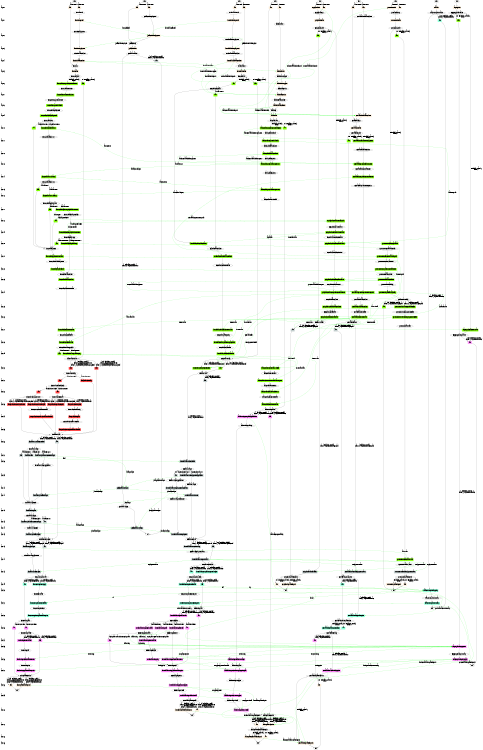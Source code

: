 digraph state_graph {
	rankdir=TB;
	size="8,5;"
	layer_0 [shape=plaintext, label="layer 0"];
	layer_1 [shape=plaintext, label="layer 1"];
	layer_0 -> layer_1 [style=invis];
	layer_2 [shape=plaintext, label="layer 2"];
	layer_1 -> layer_2 [style=invis];
	layer_3 [shape=plaintext, label="layer 3"];
	layer_2 -> layer_3 [style=invis];
	layer_4 [shape=plaintext, label="layer 4"];
	layer_3 -> layer_4 [style=invis];
	layer_5 [shape=plaintext, label="layer 5"];
	layer_4 -> layer_5 [style=invis];
	layer_6 [shape=plaintext, label="layer 6"];
	layer_5 -> layer_6 [style=invis];
	layer_7 [shape=plaintext, label="layer 7"];
	layer_6 -> layer_7 [style=invis];
	layer_8 [shape=plaintext, label="layer 8"];
	layer_7 -> layer_8 [style=invis];
	layer_9 [shape=plaintext, label="layer 9"];
	layer_8 -> layer_9 [style=invis];
	layer_10 [shape=plaintext, label="layer 10"];
	layer_9 -> layer_10 [style=invis];
	layer_11 [shape=plaintext, label="layer 11"];
	layer_10 -> layer_11 [style=invis];
	layer_12 [shape=plaintext, label="layer 12"];
	layer_11 -> layer_12 [style=invis];
	layer_13 [shape=plaintext, label="layer 13"];
	layer_12 -> layer_13 [style=invis];
	layer_14 [shape=plaintext, label="layer 14"];
	layer_13 -> layer_14 [style=invis];
	layer_15 [shape=plaintext, label="layer 15"];
	layer_14 -> layer_15 [style=invis];
	layer_16 [shape=plaintext, label="layer 16"];
	layer_15 -> layer_16 [style=invis];
	layer_17 [shape=plaintext, label="layer 17"];
	layer_16 -> layer_17 [style=invis];
	layer_18 [shape=plaintext, label="layer 18"];
	layer_17 -> layer_18 [style=invis];
	layer_19 [shape=plaintext, label="layer 19"];
	layer_18 -> layer_19 [style=invis];
	layer_20 [shape=plaintext, label="layer 20"];
	layer_19 -> layer_20 [style=invis];
	layer_21 [shape=plaintext, label="layer 21"];
	layer_20 -> layer_21 [style=invis];
	layer_22 [shape=plaintext, label="layer 22"];
	layer_21 -> layer_22 [style=invis];
	layer_23 [shape=plaintext, label="layer 23"];
	layer_22 -> layer_23 [style=invis];
	layer_24 [shape=plaintext, label="layer 24"];
	layer_23 -> layer_24 [style=invis];
	layer_25 [shape=plaintext, label="layer 25"];
	layer_24 -> layer_25 [style=invis];
	layer_26 [shape=plaintext, label="layer 26"];
	layer_25 -> layer_26 [style=invis];
	layer_27 [shape=plaintext, label="layer 27"];
	layer_26 -> layer_27 [style=invis];
	layer_28 [shape=plaintext, label="layer 28"];
	layer_27 -> layer_28 [style=invis];
	layer_29 [shape=plaintext, label="layer 29"];
	layer_28 -> layer_29 [style=invis];
	layer_30 [shape=plaintext, label="layer 30"];
	layer_29 -> layer_30 [style=invis];
	layer_31 [shape=plaintext, label="layer 31"];
	layer_30 -> layer_31 [style=invis];
	layer_32 [shape=plaintext, label="layer 32"];
	layer_31 -> layer_32 [style=invis];
	layer_33 [shape=plaintext, label="layer 33"];
	layer_32 -> layer_33 [style=invis];
	layer_34 [shape=plaintext, label="layer 34"];
	layer_33 -> layer_34 [style=invis];
	layer_35 [shape=plaintext, label="layer 35"];
	layer_34 -> layer_35 [style=invis];
	layer_36 [shape=plaintext, label="layer 36"];
	layer_35 -> layer_36 [style=invis];
	layer_37 [shape=plaintext, label="layer 37"];
	layer_36 -> layer_37 [style=invis];
	layer_38 [shape=plaintext, label="layer 38"];
	layer_37 -> layer_38 [style=invis];
	layer_39 [shape=plaintext, label="layer 39"];
	layer_38 -> layer_39 [style=invis];
	layer_40 [shape=plaintext, label="layer 40"];
	layer_39 -> layer_40 [style=invis];
	layer_41 [shape=plaintext, label="layer 41"];
	layer_40 -> layer_41 [style=invis];
	layer_42 [shape=plaintext, label="layer 42"];
	layer_41 -> layer_42 [style=invis];
	layer_43 [shape=plaintext, label="layer 43"];
	layer_42 -> layer_43 [style=invis];
	layer_44 [shape=plaintext, label="layer 44"];
	layer_43 -> layer_44 [style=invis];
	layer_45 [shape=plaintext, label="layer 45"];
	layer_44 -> layer_45 [style=invis];
	layer_46 [shape=plaintext, label="layer 46"];
	layer_45 -> layer_46 [style=invis];
	layer_47 [shape=plaintext, label="layer 47"];
	layer_46 -> layer_47 [style=invis];
	layer_48 [shape=plaintext, label="layer 48"];
	layer_47 -> layer_48 [style=invis];
	layer_49 [shape=plaintext, label="layer 49"];
	layer_48 -> layer_49 [style=invis];
	layer_50 [shape=plaintext, label="layer 50"];
	layer_49 -> layer_50 [style=invis];
	layer_51 [shape=plaintext, label="layer 51"];
	layer_50 -> layer_51 [style=invis];
	layer_52 [shape=plaintext, label="layer 52"];
	layer_51 -> layer_52 [style=invis];
	layer_53 [shape=plaintext, label="layer 53"];
	layer_52 -> layer_53 [style=invis];
	layer_54 [shape=plaintext, label="layer 54"];
	layer_53 -> layer_54 [style=invis];
	layer_55 [shape=plaintext, label="layer 55"];
	layer_54 -> layer_55 [style=invis];
	layer_56 [shape=plaintext, label="layer 56"];
	layer_55 -> layer_56 [style=invis];
	layer_57 [shape=plaintext, label="layer 57"];
	layer_56 -> layer_57 [style=invis];
	layer_58 [shape=plaintext, label="layer 58"];
	layer_57 -> layer_58 [style=invis];
	layer_59 [shape=plaintext, label="layer 59"];
	layer_58 -> layer_59 [style=invis];
	layer_60 [shape=plaintext, label="layer 60"];
	layer_59 -> layer_60 [style=invis];
	layer_61 [shape=plaintext, label="layer 61"];
	layer_60 -> layer_61 [style=invis];
	layer_62 [shape=plaintext, label="layer 62"];
	layer_61 -> layer_62 [style=invis];
	layer_63 [shape=plaintext, label="layer 63"];
	layer_62 -> layer_63 [style=invis];
	
	/* States */
	firm_FirmHousingPrice [label = "FirmHousingPrice"]
	firm_FirmHousingSell [label = "FirmHousingSell"]
	firm_FirmHousingMarket [label = "FirmHousingMarket"]
	firm_FirmCreditInsolvencyCheck [label = "FirmCreditInsolvencyCheck"]
	firm_FirmCreditCheckTaxRate [label = "FirmCreditCheckTaxRate"]
	firm_FirmCreditCheckInterestRate [label = "FirmCreditCheckInterestRate"]
	firm_FirmCreditDividendPayments [label = "FirmCreditDividendPayments"]
	firm_FirmCreditBalanceSheet [label = "FirmCreditBalanceSheet"]
	firm_FirmCreditBankruptcy [label = "FirmCreditBankruptcy"]
	firm_FirmCreditLiquidityRecheck [label = "FirmCreditLiquidityRecheck"]
	firm_FirmCreditIlliquidityStatus [label = "FirmCreditIlliquidityStatus"]
	firm_FirmCreditLoanBorrow2 [label = "FirmCreditLoanBorrow2"]
	firm_FirmCreditLoanBorrow1 [label = "FirmCreditLoanBorrow1"]
	firm_FirmCreditPayments [label = "FirmCreditPayments"]
	firm_FirmCreditStatus [label = "FirmCreditStatus"]
	firm_FirmCreditLiquidityNeed [label = "FirmCreditLiquidityNeed"]
	firm_FirmCreditComputeDividends [label = "FirmCreditComputeDividends"]
	firm_FirmCreditInvestment [label = "FirmCreditInvestment"]
	firm_FirmConstructionLabourDemand [label = "FirmConstructionLabourDemand"]
	firm_FirmProductionLabourDemand [label = "FirmProductionLabourDemand"]
	firm_FirmProductionPlanning [label = "FirmProductionPlanning"]
	firm_FirmProductionConstructor [label = "FirmProductionConstructor"]
	firm_FirmProductionRegular [label = "FirmProductionRegular"]
	firm_FirmProductionRoleCheck [label = "FirmProductionRoleCheck"]
	firm_FirmProductionSkip [label = "FirmProductionSkip"]
	firm_FirmProductionStart [label = "FirmProductionStart"]
	firm_FirmLabourWageAdjustment [label = "FirmLabourWageAdjustment"]
	firm_FirmLabourStage2End [label = "FirmLabourStage2End"]
	firm_FirmLabourStage2 [label = "FirmLabourStage2"]
	firm_FirmLabourStage1Application [label = "FirmLabourStage1Application"]
	firm_FirmLabourStage1End [label = "FirmLabourStage1End"]
	firm_FirmLabourStage1 [label = "FirmLabourStage1"]
	firm_FirmLabourPayWages [label = "FirmLabourPayWages"]
	firm_FirmLabourStart [label = "FirmLabourStart"]
	firm_FirmConsumptionPrice [label = "FirmConsumptionPrice"]
	firm_FirmReceiveSales [label = "FirmReceiveSales"]
	firm_FirmHousingStart [label = "FirmHousingStart"]
	firm_FirmConsumptionStart [label = "FirmConsumptionStart"]
	firm_end [label = "end"]
	firm_FirmUpdateDeposits [label = "FirmUpdateDeposits"]
	firm_FirmCreditStart [label = "FirmCreditStart"]
	firm_FirmInitBalanceSheet [label = "FirmInitBalanceSheet"]
	firm_FirmInitEmployment [label = "FirmInitEmployment"]
	firm_FirmLoop [label = "FirmLoop"]
	firm_FirmInitPostId [label = "FirmInitPostId"]
	firm_start [label = "start"]
	household_HHHousingWriteOff [label = "HHHousingWriteOff"]
	household_HHHousingPayments [label = "HHHousingPayments"]
	household_HHHousingBargain [label = "HHHousingBargain"]
	household_HHHousingRevenue [label = "HHHousingRevenue"]
	household_HHHousingCheckWealth [label = "HHHousingCheckWealth"]
	household_HHHousingPrice [label = "HHHousingPrice"]
	household_HHHousingRole [label = "HHHousingRole"]
	household_HHCreditCheckTaxRate [label = "HHCreditCheckTaxRate"]
	household_HHCreditUpdateAnnuity [label = "HHCreditUpdateAnnuity"]
	household_HHCreditCheckInterestRate [label = "HHCreditCheckInterestRate"]
	household_HHCreditBalanceSheet [label = "HHCreditBalanceSheet"]
	household_HHCreditIsCapitalist [label = "HHCreditIsCapitalist"]
	household_HHCreditMonthly [label = "HHCreditMonthly"]
	household_HHLabourEmploymentStatus [label = "HHLabourEmploymentStatus"]
	household_HHLabourStage1Placement [label = "HHLabourStage1Placement"]
	household_HHLabourStage1Applications [label = "HHLabourStage1Applications"]
	household_HHLabourStage2 [label = "HHLabourStage2"]
	household_HHLabourStage1 [label = "HHLabourStage1"]
	household_HHLabourPayroll [label = "HHLabourPayroll"]
	household_HHLabourStart [label = "HHLabourStart"]
	household_HHConsumptionRecieveGoods [label = "HHConsumptionRecieveGoods"]
	household_HHHousingStart [label = "HHHousingStart"]
	household_HHConsumptionWeekly [label = "HHConsumptionWeekly"]
	household_HHConsumptionStart [label = "HHConsumptionStart"]
	household_end [label = "end"]
	household_HouseholdUpdateDeposits [label = "HouseholdUpdateDeposits"]
	household_HHCreditStart [label = "HHCreditStart"]
	household_HouseholdInitBalanceSheet [label = "HouseholdInitBalanceSheet"]
	household_HouseholdInitEmployment [label = "HouseholdInitEmployment"]
	household_HouseholdLoop [label = "HouseholdLoop"]
	household_HouseholdInitPostId [label = "HouseholdInitPostId"]
	household_start [label = "start"]
	equityfund_EFCreditCheckTaxRate [label = "EFCreditCheckTaxRate"]
	equityfund_EFCreditBalanceSheet [label = "EFCreditBalanceSheet"]
	equityfund_EFCreditIncomeStatement [label = "EFCreditIncomeStatement"]
	equityfund_EFCreditShareCollectionFirms [label = "EFCreditShareCollectionFirms"]
	equityfund_EFCreditShareCollectionBanks [label = "EFCreditShareCollectionBanks"]
	equityfund_EFCreditDistributeShares [label = "EFCreditDistributeShares"]
	equityfund_EFLabourMarket [label = "EFLabourMarket"]
	equityfund_end [label = "end"]
	equityfund_EquityFundUpdateDeposits [label = "EquityFundUpdateDeposits"]
	equityfund_EquityFundCredit [label = "EquityFundCredit"]
	equityfund_EquityFundLoop [label = "EquityFundLoop"]
	equityfund_start [label = "start"]
	bank_BankHousingWriteOff [label = "BankHousingWriteOff"]
	bank_BankHousingMortgages [label = "BankHousingMortgages"]
	bank_BankHousingSales [label = "BankHousingSales"]
	bank_BankHousingCrediting [label = "BankHousingCrediting"]
	bank_BankCreditCheckInterestRate [label = "BankCreditCheckInterestRate"]
	bank_BankCreditLoanInterests [label = "BankCreditLoanInterests"]
	bank_BankCreditNewEntrants [label = "BankCreditNewEntrants"]
	bank_BankCreditLoanWriteOffs [label = "BankCreditLoanWriteOffs"]
	bank_BankCreditRequest2 [label = "BankCreditRequest2"]
	bank_BankCreditRequest1 [label = "BankCreditRequest1"]
	bank_BankCreditBalanceSheet [label = "BankCreditBalanceSheet"]
	bank_BankCreditDividends [label = "BankCreditDividends"]
	bank_BankHousingMarket [label = "BankHousingMarket"]
	bank_end [label = "end"]
	bank_BankUpdateCentralbankDeposit [label = "BankUpdateCentralbankDeposit"]
	bank_BankUpdateDeposits [label = "BankUpdateDeposits"]
	bank_BankCreditStart [label = "BankCreditStart"]
	bank_BankInitBalanceSheet [label = "BankInitBalanceSheet"]
	bank_BankInitDeposits [label = "BankInitDeposits"]
	bank_BankInitMortgages [label = "BankInitMortgages"]
	bank_BankLoop [label = "BankLoop"]
	bank_BankInitLoans [label = "BankInitLoans"]
	bank_start [label = "start"]
	government_GovernmentLabourTax [label = "GovernmentLabourTax"]
	government_GovernmentUnemploymentBenefits [label = "GovernmentUnemploymentBenefits"]
	government_GovernmentFiscalPolicy [label = "GovernmentFiscalPolicy"]
	government_GovernmentBalanceSheet [label = "GovernmentBalanceSheet"]
	government_GovernmentIncomeStatement [label = "GovernmentIncomeStatement"]
	government_GovernmentCentralbankProfits [label = "GovernmentCentralbankProfits"]
	government_GovernmentMonthly [label = "GovernmentMonthly"]
	government_GovernmentLabourStatus [label = "GovernmentLabourStatus"]
	government_end [label = "end"]
	government_GovernmentUpdateDeposit [label = "GovernmentUpdateDeposit"]
	government_GovernmentCredit [label = "GovernmentCredit"]
	government_GovernmentLoop [label = "GovernmentLoop"]
	government_start [label = "start"]
	centralbank_CentralBankInterestRate [label = "CentralBankInterestRate"]
	centralbank_CentralBankBalanceSheet [label = "CentralBankBalanceSheet"]
	centralbank_CentralBankGovernmentRequests [label = "CentralBankGovernmentRequests"]
	centralbank_CentralBankIncomeStatement [label = "CentralBankIncomeStatement"]
	centralbank_CentralBankDebtRequests [label = "CentralBankDebtRequests"]
	centralbank_CentralBankLabour [label = "CentralBankLabour"]
	centralbank_CentralBankHousing [label = "CentralBankHousing"]
	centralbank_CentralBankConsumptionPrices [label = "CentralBankConsumptionPrices"]
	centralbank_CentralBankConsumption [label = "CentralBankConsumption"]
	centralbank_end [label = "end"]
	centralbank_CentralBankUpdateDeposits [label = "CentralBankUpdateDeposits"]
	centralbank_CentralBankCredit [label = "CentralBankCredit"]
	centralbank_CentralBankLoop [label = "CentralBankLoop"]
	centralbank_CentralBankInitBalanceSheet [label = "CentralBankInitBalanceSheet"]
	centralbank_start [label = "start"]
	jpoffice_JPOLabourStage2 [label = "JPOLabourStage2"]
	jpoffice_end [label = "end"]
	jpoffice_JPOLabourMarket [label = "JPOLabourMarket"]
	jpoffice_JPOfficeLoop [label = "JPOfficeLoop"]
	jpoffice_JPOfficeInitEmployment [label = "JPOfficeInitEmployment"]
	jpoffice_start [label = "start"]
	mall_MallConsumptionSummary [label = "MallConsumptionSummary"]
	mall_end [label = "end"]
	mall_MallConsumptionMarket [label = "MallConsumptionMarket"]
	mall_start [label = "start"]
	reagency_REAgencyHousingSummary [label = "REAgencyHousingSummary"]
	reagency_end [label = "end"]
	reagency_REAgencyHousingMarket [label = "REAgencyHousingMarket"]
	reagency_REAgencyCreditMarket [label = "REAgencyCreditMarket"]
	reagency_start [label = "start"]
	firm_idle_start_FirmInitPostId [label = "idle", shape = box,style=filled,color=antiquewhite];
	firm_idle_start_FirmLoop [label = "idle", shape = box,style=filled,color=antiquewhite];
	firm_firm_init_post_id_FirmInitPostId_FirmInitEmployment [label = "firm_init_post_id", shape = box,style=filled,color=antiquewhite];
	firm_firm_init_employment_FirmInitEmployment_FirmInitBalanceSheet [label = "firm_init_employment", shape = box,style=filled,color=antiquewhite];
	firm_firm_init_balancesheet_FirmInitBalanceSheet_FirmLoop [label = "firm_init_balancesheet", shape = box,style=filled,color=antiquewhite];
	firm_firm_iterate_FirmLoop_FirmCreditStart [label = "firm_iterate", shape = box,style=filled,color=antiquewhite];
	firm_idle_FirmUpdateDeposits_end [label = "idle", shape = box,style=filled,color=antiquewhite];
	firm_firm_update_bank_account_FirmUpdateDeposits_end [label = "firm_update_bank_account", shape = box,style=filled,color=antiquewhite];
	firm_idle_FirmConsumptionStart_FirmHousingStart [label = "idle", shape = box,style=filled,color=aquamarine];
	firm_firm_consumption_supply_FirmConsumptionStart_FirmReceiveSales [label = "firm_consumption_supply", shape = box,style=filled,color=aquamarine];
	firm_firm_consumption_receive_sales_FirmReceiveSales_FirmConsumptionPrice [label = "firm_consumption_receive_sales", shape = box,style=filled,color=aquamarine];
	firm_firm_consumption_update_market_price_FirmConsumptionPrice_FirmHousingStart [label = "firm_consumption_update_market_price", shape = box,style=filled,color=aquamarine];
	firm_idle_FirmLabourStart_FirmLabourPayWages [label = "idle", shape = box,style=filled,color=azure3];
	firm_firm_labour_workforce_needed_FirmLabourStart_FirmLabourStage1 [label = "firm_labour_workforce_needed", shape = box,style=filled,color=azure3];
	firm_idle_FirmLabourStage1_FirmLabourStage1End [label = "idle", shape = box,style=filled,color=azure3];
	firm_firm_labour_fire_FirmLabourStage1_FirmLabourStage1End [label = "firm_labour_fire", shape = box,style=filled,color=azure3];
	firm_firm_labour_job_announcement_stage1_FirmLabourStage1_FirmLabourStage1Application [label = "firm_labour_job_announcement_stage1", shape = box,style=filled,color=azure3];
	firm_firm_labour_job_offer_stage1_FirmLabourStage1Application_FirmLabourStage1End [label = "firm_labour_job_offer_stage1", shape = box,style=filled,color=azure3];
	firm_firm_labour_update_FirmLabourStage1End_FirmLabourStage2 [label = "firm_labour_update", shape = box,style=filled,color=azure3];
	firm_firm_labour_job_announcement_stage2_FirmLabourStage2_FirmLabourStage2End [label = "firm_labour_job_announcement_stage2", shape = box,style=filled,color=azure3];
	firm_idle_FirmLabourStage2_FirmLabourPayWages [label = "idle", shape = box,style=filled,color=azure3];
	firm_firm_labour_job_offer_stage2_FirmLabourStage2End_FirmLabourPayWages [label = "firm_labour_job_offer_stage2", shape = box,style=filled,color=azure3];
	firm_idle_FirmLabourPayWages_FirmConsumptionStart [label = "idle", shape = box,style=filled,color=azure3];
	firm_firm_labour_pay_wages_FirmLabourPayWages_FirmLabourWageAdjustment [label = "firm_labour_pay_wages", shape = box,style=filled,color=azure3];
	firm_firm_labour_trace_wages_FirmLabourWageAdjustment_FirmConsumptionStart [label = "firm_labour_trace_wages", shape = box,style=filled,color=azure3];
	firm_idle_FirmProductionStart_FirmLabourStart [label = "idle", shape = box,style=filled,color=brown1];
	firm_idle_FirmProductionStart_FirmProductionSkip [label = "idle", shape = box,style=filled,color=brown1];
	firm_firm_production_skip_FirmProductionSkip_FirmLabourStart [label = "firm_production_skip", shape = box,style=filled,color=brown1];
	firm_idle_FirmProductionSkip_FirmProductionRoleCheck [label = "idle", shape = box,style=filled,color=brown1];
	firm_idle_FirmProductionRoleCheck_FirmProductionRegular [label = "idle", shape = box,style=filled,color=brown1];
	firm_idle_FirmProductionRoleCheck_FirmProductionConstructor [label = "idle", shape = box,style=filled,color=brown1];
	firm_firm_production_produce_goods_FirmProductionRegular_FirmLabourStart [label = "firm_production_produce_goods", shape = box,style=filled,color=brown1];
	firm_firm_production_set_price_FirmProductionRegular_FirmProductionPlanning [label = "firm_production_set_price", shape = box,style=filled,color=brown1];
	firm_firm_production_plan_FirmProductionPlanning_FirmProductionLabourDemand [label = "firm_production_plan", shape = box,style=filled,color=brown1];
	firm_firm_production_compute_labour_demand_FirmProductionLabourDemand_FirmLabourStart [label = "firm_production_compute_labour_demand", shape = box,style=filled,color=brown1];
	firm_firm_production_construct_houses_FirmProductionConstructor_FirmLabourStart [label = "firm_production_construct_houses", shape = box,style=filled,color=brown1];
	firm_firm_production_construction_plan_FirmProductionConstructor_FirmConstructionLabourDemand [label = "firm_production_construction_plan", shape = box,style=filled,color=brown1];
	firm_firm_production_construction_labour_demand_FirmConstructionLabourDemand_FirmLabourStart [label = "firm_production_construction_labour_demand", shape = box,style=filled,color=brown1];
	firm_idle_FirmCreditStart_FirmProductionStart [label = "idle", shape = box,style=filled,color=chartreuse1];
	firm_firm_credit_compute_income_statement_FirmCreditStart_FirmCreditInvestment [label = "firm_credit_compute_income_statement", shape = box,style=filled,color=chartreuse1];
	firm_firm_credit_investment_decisions_FirmCreditInvestment_FirmCreditComputeDividends [label = "firm_credit_investment_decisions", shape = box,style=filled,color=chartreuse1];
	firm_firm_credit_compute_dividends_FirmCreditComputeDividends_FirmCreditLiquidityNeed [label = "firm_credit_compute_dividends", shape = box,style=filled,color=chartreuse1];
	firm_firm_credit_check_liquidity_need_FirmCreditLiquidityNeed_FirmCreditStatus [label = "firm_credit_check_liquidity_need", shape = box,style=filled,color=chartreuse1];
	firm_idle_FirmCreditStatus_FirmCreditPayments [label = "idle", shape = box,style=filled,color=chartreuse1];
	firm_firm_credit_demand_loans_1_FirmCreditStatus_FirmCreditLoanBorrow1 [label = "firm_credit_demand_loans_1", shape = box,style=filled,color=chartreuse1];
	firm_firm_credit_borrow_loans_1_FirmCreditLoanBorrow1_FirmCreditLoanBorrow2 [label = "firm_credit_borrow_loans_1", shape = box,style=filled,color=chartreuse1];
	firm_idle_FirmCreditLoanBorrow2_FirmCreditPayments [label = "idle", shape = box,style=filled,color=chartreuse1];
	firm_firm_credit_borrow_loans_2_FirmCreditLoanBorrow2_FirmCreditIlliquidityStatus [label = "firm_credit_borrow_loans_2", shape = box,style=filled,color=chartreuse1];
	firm_idle_FirmCreditIlliquidityStatus_FirmCreditPayments [label = "idle", shape = box,style=filled,color=chartreuse1];
	firm_firm_credit_request_equityfund_investment_FirmCreditIlliquidityStatus_FirmCreditLiquidityRecheck [label = "firm_credit_request_equityfund_investment", shape = box,style=filled,color=chartreuse1];
	firm_idle_FirmCreditLiquidityRecheck_FirmCreditPayments [label = "idle", shape = box,style=filled,color=chartreuse1];
	firm_firm_credit_check_equityfund_investment_FirmCreditLiquidityRecheck_FirmCreditBankruptcy [label = "firm_credit_check_equityfund_investment", shape = box,style=filled,color=chartreuse1];
	firm_idle_FirmCreditBankruptcy_FirmCreditPayments [label = "idle", shape = box,style=filled,color=chartreuse1];
	firm_firm_credit_illiquidity_bankrupt_FirmCreditBankruptcy_FirmCreditBalanceSheet [label = "firm_credit_illiquidity_bankrupt", shape = box,style=filled,color=chartreuse1];
	firm_firm_credit_pay_interest_on_loans_FirmCreditPayments_FirmCreditDividendPayments [label = "firm_credit_pay_interest_on_loans", shape = box,style=filled,color=chartreuse1];
	firm_firm_credit_pay_dividends_FirmCreditDividendPayments_FirmCreditBalanceSheet [label = "firm_credit_pay_dividends", shape = box,style=filled,color=chartreuse1];
	firm_firm_credit_do_balance_sheet_FirmCreditBalanceSheet_FirmCreditCheckInterestRate [label = "firm_credit_do_balance_sheet", shape = box,style=filled,color=chartreuse1];
	firm_firm_credit_check_interest_rate_FirmCreditCheckInterestRate_FirmCreditCheckTaxRate [label = "firm_credit_check_interest_rate", shape = box,style=filled,color=chartreuse1];
	firm_firm_credit_check_tax_rate_FirmCreditCheckTaxRate_FirmCreditInsolvencyCheck [label = "firm_credit_check_tax_rate", shape = box,style=filled,color=chartreuse1];
	firm_idle_FirmCreditInsolvencyCheck_FirmProductionStart [label = "idle", shape = box,style=filled,color=chartreuse1];
	firm_firm_credit_insolvency_bankruptcy_FirmCreditInsolvencyCheck_FirmProductionStart [label = "firm_credit_insolvency_bankruptcy", shape = box,style=filled,color=chartreuse1];
	firm_idle_FirmHousingStart_FirmUpdateDeposits [label = "idle", shape = box,style=filled,color=orchid1];
	firm_idle_FirmHousingStart_FirmHousingMarket [label = "idle", shape = box,style=filled,color=orchid1];
	firm_idle_FirmHousingMarket_FirmUpdateDeposits [label = "idle", shape = box,style=filled,color=orchid1];
	firm_firm_housing_enter_market_FirmHousingMarket_FirmHousingSell [label = "firm_housing_enter_market", shape = box,style=filled,color=orchid1];
	firm_firm_housing_collect_sale_revenues_FirmHousingSell_FirmHousingPrice [label = "firm_housing_collect_sale_revenues", shape = box,style=filled,color=orchid1];
	firm_firm_housing_update_market_price_FirmHousingPrice_FirmUpdateDeposits [label = "firm_housing_update_market_price", shape = box,style=filled,color=orchid1];
	household_idle_start_HouseholdInitPostId [label = "idle", shape = box,style=filled,color=antiquewhite];
	household_idle_start_HouseholdLoop [label = "idle", shape = box,style=filled,color=antiquewhite];
	household_household_init_post_id_HouseholdInitPostId_HouseholdInitEmployment [label = "household_init_post_id", shape = box,style=filled,color=antiquewhite];
	household_household_init_employment_HouseholdInitEmployment_HouseholdInitBalanceSheet [label = "household_init_employment", shape = box,style=filled,color=antiquewhite];
	household_household_init_balancesheet_HouseholdInitBalanceSheet_HouseholdLoop [label = "household_init_balancesheet", shape = box,style=filled,color=antiquewhite];
	household_household_iterate_HouseholdLoop_HHCreditStart [label = "household_iterate", shape = box,style=filled,color=antiquewhite];
	household_idle_HouseholdUpdateDeposits_end [label = "idle", shape = box,style=filled,color=antiquewhite];
	household_household_update_bank_account_HouseholdUpdateDeposits_end [label = "household_update_bank_account", shape = box,style=filled,color=antiquewhite];
	household_idle_HHConsumptionStart_HHConsumptionWeekly [label = "idle", shape = box,style=filled,color=aquamarine];
	household_household_consumption_compute_budget_HHConsumptionStart_HHConsumptionWeekly [label = "household_consumption_compute_budget", shape = box,style=filled,color=aquamarine];
	household_idle_HHConsumptionWeekly_HHHousingStart [label = "idle", shape = box,style=filled,color=aquamarine];
	household_household_consumption_demand_HHConsumptionWeekly_HHConsumptionRecieveGoods [label = "household_consumption_demand", shape = box,style=filled,color=aquamarine];
	household_household_consumption_recieve_goods_HHConsumptionRecieveGoods_HHHousingStart [label = "household_consumption_recieve_goods", shape = box,style=filled,color=aquamarine];
	household_idle_HHLabourStart_HHLabourPayroll [label = "idle", shape = box,style=filled,color=azure3];
	household_household_labour_check_fired_HHLabourStart_HHLabourStage1 [label = "household_labour_check_fired", shape = box,style=filled,color=azure3];
	household_household_labour_reemployment_application_HHLabourStage1_HHLabourStage2 [label = "household_labour_reemployment_application", shape = box,style=filled,color=azure3];
	household_idle_HHLabourStage1_HHLabourStage1Applications [label = "idle", shape = box,style=filled,color=azure3];
	household_household_labour_turnover_HHLabourStage2_HHLabourPayroll [label = "household_labour_turnover", shape = box,style=filled,color=azure3];
	household_household_labour_employment_application_HHLabourStage1Applications_HHLabourStage1Placement [label = "household_labour_employment_application", shape = box,style=filled,color=azure3];
	household_household_labour_employment_HHLabourStage1Placement_HHLabourPayroll [label = "household_labour_employment", shape = box,style=filled,color=azure3];
	household_idle_HHLabourPayroll_HHConsumptionStart [label = "idle", shape = box,style=filled,color=azure3];
	household_household_labour_recieve_wage_HHLabourPayroll_HHLabourEmploymentStatus [label = "household_labour_recieve_wage", shape = box,style=filled,color=azure3];
	household_household_labour_report_status_HHLabourEmploymentStatus_HHConsumptionStart [label = "household_labour_report_status", shape = box,style=filled,color=azure3];
	household_idle_HHCreditStart_HHCreditMonthly [label = "idle", shape = box,style=filled,color=chartreuse1];
	household_idle_HHCreditStart_HHCreditIsCapitalist [label = "idle", shape = box,style=filled,color=chartreuse1];
	household_idle_HHCreditIsCapitalist_HHCreditBalanceSheet [label = "idle", shape = box,style=filled,color=chartreuse1];
	household_household_credit_collect_shares_HHCreditIsCapitalist_HHCreditBalanceSheet [label = "household_credit_collect_shares", shape = box,style=filled,color=chartreuse1];
	household_household_credit_do_balance_sheet_HHCreditBalanceSheet_HHCreditCheckInterestRate [label = "household_credit_do_balance_sheet", shape = box,style=filled,color=chartreuse1];
	household_household_credit_check_interest_rate_HHCreditCheckInterestRate_HHCreditUpdateAnnuity [label = "household_credit_check_interest_rate", shape = box,style=filled,color=chartreuse1];
	household_household_credit_update_mortgage_rates_HHCreditUpdateAnnuity_HHCreditCheckTaxRate [label = "household_credit_update_mortgage_rates", shape = box,style=filled,color=chartreuse1];
	household_household_credit_check_tax_rate_HHCreditCheckTaxRate_HHCreditMonthly [label = "household_credit_check_tax_rate", shape = box,style=filled,color=chartreuse1];
	household_idle_HHCreditMonthly_HHLabourStart [label = "idle", shape = box,style=filled,color=chartreuse1];
	household_household_credit_collect_benefits_HHCreditMonthly_HHLabourStart [label = "household_credit_collect_benefits", shape = box,style=filled,color=chartreuse1];
	household_idle_HHHousingStart_HouseholdUpdateDeposits [label = "idle", shape = box,style=filled,color=orchid1];
	household_household_housing_market_role_HHHousingStart_HHHousingRole [label = "household_housing_market_role", shape = box,style=filled,color=orchid1];
	household_idle_HHHousingRole_HHHousingPrice [label = "idle", shape = box,style=filled,color=orchid1];
	household_household_housing_check_wealth_HHHousingRole_HHHousingCheckWealth [label = "household_housing_check_wealth", shape = box,style=filled,color=orchid1];
	household_household_housing_sell_HHHousingRole_HHHousingRevenue [label = "household_housing_sell", shape = box,style=filled,color=orchid1];
	household_household_housing_fire_sell_HHHousingRole_HHHousingRevenue [label = "household_housing_fire_sell", shape = box,style=filled,color=orchid1];
	household_household_housing_collect_sale_revenue_HHHousingRevenue_HHHousingPrice [label = "household_housing_collect_sale_revenue", shape = box,style=filled,color=orchid1];
	household_idle_HHHousingCheckWealth_HHHousingPrice [label = "idle", shape = box,style=filled,color=orchid1];
	household_household_housing_enter_market_HHHousingCheckWealth_HHHousingBargain [label = "household_housing_enter_market", shape = box,style=filled,color=orchid1];
	household_household_housing_buy_HHHousingBargain_HHHousingPrice [label = "household_housing_buy", shape = box,style=filled,color=orchid1];
	household_household_housing_update_market_price_HHHousingPrice_HHHousingPayments [label = "household_housing_update_market_price", shape = box,style=filled,color=orchid1];
	household_household_housing_pay_mortgages_HHHousingPayments_HHHousingWriteOff [label = "household_housing_pay_mortgages", shape = box,style=filled,color=orchid1];
	household_household_housing_debt_writeoff_HHHousingWriteOff_HouseholdUpdateDeposits [label = "household_housing_debt_writeoff", shape = box,style=filled,color=orchid1];
	equityfund_equityfund_init_start_EquityFundLoop [label = "equityfund_init", shape = box,style=filled,color=antiquewhite];
	equityfund_idle_start_EquityFundLoop [label = "idle", shape = box,style=filled,color=antiquewhite];
	equityfund_equityfund_iterate_EquityFundLoop_EquityFundCredit [label = "equityfund_iterate", shape = box,style=filled,color=antiquewhite];
	equityfund_equityfund_update_deposit_EquityFundUpdateDeposits_end [label = "equityfund_update_deposit", shape = box,style=filled,color=antiquewhite];
	equityfund_idle_EquityFundUpdateDeposits_end [label = "idle", shape = box,style=filled,color=antiquewhite];
	equityfund_idle_EFLabourMarket_EquityFundUpdateDeposits [label = "idle", shape = box,style=filled,color=azure3];
	equityfund_equityfund_audit_dividends_EFLabourMarket_EquityFundUpdateDeposits [label = "equityfund_audit_dividends", shape = box,style=filled,color=azure3];
	equityfund_idle_EquityFundCredit_EFLabourMarket [label = "idle", shape = box,style=filled,color=chartreuse1];
	equityfund_equityfund_credit_invest_illiquids_EquityFundCredit_EFCreditDistributeShares [label = "equityfund_credit_invest_illiquids", shape = box,style=filled,color=chartreuse1];
	equityfund_equityfund_credit_distribute_shares_EFCreditDistributeShares_EFCreditShareCollectionBanks [label = "equityfund_credit_distribute_shares", shape = box,style=filled,color=chartreuse1];
	equityfund_equityfund_credit_collect_bank_shares_EFCreditShareCollectionBanks_EFCreditShareCollectionFirms [label = "equityfund_credit_collect_bank_shares", shape = box,style=filled,color=chartreuse1];
	equityfund_equityfund_credit_collect_firm_shares_EFCreditShareCollectionFirms_EFCreditIncomeStatement [label = "equityfund_credit_collect_firm_shares", shape = box,style=filled,color=chartreuse1];
	equityfund_equityfund_credit_compute_income_statement_EFCreditIncomeStatement_EFCreditBalanceSheet [label = "equityfund_credit_compute_income_statement", shape = box,style=filled,color=chartreuse1];
	equityfund_equityfund_credit_do_balance_sheet_EFCreditBalanceSheet_EFCreditCheckTaxRate [label = "equityfund_credit_do_balance_sheet", shape = box,style=filled,color=chartreuse1];
	equityfund_equityfund_credit_check_tax_rate_EFCreditCheckTaxRate_EFLabourMarket [label = "equityfund_credit_check_tax_rate", shape = box,style=filled,color=chartreuse1];
	bank_idle_start_BankInitLoans [label = "idle", shape = box,style=filled,color=antiquewhite];
	bank_idle_start_BankLoop [label = "idle", shape = box,style=filled,color=antiquewhite];
	bank_bank_init_loans_BankInitLoans_BankInitMortgages [label = "bank_init_loans", shape = box,style=filled,color=antiquewhite];
	bank_bank_init_mortgages_BankInitMortgages_BankInitDeposits [label = "bank_init_mortgages", shape = box,style=filled,color=antiquewhite];
	bank_bank_init_deposits_BankInitDeposits_BankInitBalanceSheet [label = "bank_init_deposits", shape = box,style=filled,color=antiquewhite];
	bank_bank_init_balancesheet_BankInitBalanceSheet_BankLoop [label = "bank_init_balancesheet", shape = box,style=filled,color=antiquewhite];
	bank_bank_iterate_BankLoop_BankCreditStart [label = "bank_iterate", shape = box,style=filled,color=antiquewhite];
	bank_idle_BankUpdateDeposits_BankUpdateCentralbankDeposit [label = "idle", shape = box,style=filled,color=antiquewhite];
	bank_bank_update_deposits_BankUpdateDeposits_BankUpdateCentralbankDeposit [label = "bank_update_deposits", shape = box,style=filled,color=antiquewhite];
	bank_bank_update_centralbank_deposit_BankUpdateCentralbankDeposit_end [label = "bank_update_centralbank_deposit", shape = box,style=filled,color=antiquewhite];
	bank_idle_BankUpdateCentralbankDeposit_end [label = "idle", shape = box,style=filled,color=antiquewhite];
	bank_idle_BankCreditStart_BankHousingMarket [label = "idle", shape = box,style=filled,color=chartreuse1];
	bank_bank_credit_compute_income_statement_BankCreditStart_BankCreditDividends [label = "bank_credit_compute_income_statement", shape = box,style=filled,color=chartreuse1];
	bank_bank_credit_compute_dividends_BankCreditDividends_BankCreditBalanceSheet [label = "bank_credit_compute_dividends", shape = box,style=filled,color=chartreuse1];
	bank_bank_credit_do_balance_sheet_BankCreditBalanceSheet_BankCreditRequest1 [label = "bank_credit_do_balance_sheet", shape = box,style=filled,color=chartreuse1];
	bank_bank_credit_process_loan_requests_1_BankCreditRequest1_BankCreditRequest2 [label = "bank_credit_process_loan_requests_1", shape = box,style=filled,color=chartreuse1];
	bank_bank_credit_process_loan_requests_2_BankCreditRequest2_BankCreditLoanWriteOffs [label = "bank_credit_process_loan_requests_2", shape = box,style=filled,color=chartreuse1];
	bank_bank_credit_recieve_loan_writeoffs_BankCreditLoanWriteOffs_BankCreditNewEntrants [label = "bank_credit_recieve_loan_writeoffs", shape = box,style=filled,color=chartreuse1];
	bank_bank_credit_recieve_new_entrant_loan_requests_BankCreditNewEntrants_BankCreditLoanInterests [label = "bank_credit_recieve_new_entrant_loan_requests", shape = box,style=filled,color=chartreuse1];
	bank_bank_credit_collect_loan_interests_BankCreditLoanInterests_BankCreditCheckInterestRate [label = "bank_credit_collect_loan_interests", shape = box,style=filled,color=chartreuse1];
	bank_bank_credit_check_interest_rate_BankCreditCheckInterestRate_BankHousingMarket [label = "bank_credit_check_interest_rate", shape = box,style=filled,color=chartreuse1];
	bank_idle_BankHousingMarket_BankUpdateDeposits [label = "idle", shape = box,style=filled,color=orchid1];
	bank_bank_housing_compute_capital_status_BankHousingMarket_BankHousingCrediting [label = "bank_housing_compute_capital_status", shape = box,style=filled,color=orchid1];
	bank_bank_housing_deliver_mortages_BankHousingCrediting_BankHousingSales [label = "bank_housing_deliver_mortages", shape = box,style=filled,color=orchid1];
	bank_bank_housing_recieve_mortgage_principals_BankHousingSales_BankHousingMortgages [label = "bank_housing_recieve_mortgage_principals", shape = box,style=filled,color=orchid1];
	bank_bank_housing_recieve_mortgages_BankHousingMortgages_BankHousingWriteOff [label = "bank_housing_recieve_mortgages", shape = box,style=filled,color=orchid1];
	bank_bank_housing_debt_writeoff_BankHousingWriteOff_BankUpdateDeposits [label = "bank_housing_debt_writeoff", shape = box,style=filled,color=orchid1];
	government_government_init_start_GovernmentLoop [label = "government_init", shape = box,style=filled,color=antiquewhite];
	government_idle_start_GovernmentLoop [label = "idle", shape = box,style=filled,color=antiquewhite];
	government_government_iterate_GovernmentLoop_GovernmentCredit [label = "government_iterate", shape = box,style=filled,color=antiquewhite];
	government_government_update_deposit_GovernmentUpdateDeposit_end [label = "government_update_deposit", shape = box,style=filled,color=antiquewhite];
	government_idle_GovernmentUpdateDeposit_end [label = "idle", shape = box,style=filled,color=antiquewhite];
	government_government_trace_unemployment_status_GovernmentLabourStatus_GovernmentUpdateDeposit [label = "government_trace_unemployment_status", shape = box,style=filled,color=azure3];
	government_idle_GovernmentCredit_GovernmentMonthly [label = "idle", shape = box,style=filled,color=chartreuse1];
	government_government_collect_capital_tax_GovernmentCredit_GovernmentCentralbankProfits [label = "government_collect_capital_tax", shape = box,style=filled,color=chartreuse1];
	government_government_collect_centralbank_profit_GovernmentCentralbankProfits_GovernmentIncomeStatement [label = "government_collect_centralbank_profit", shape = box,style=filled,color=chartreuse1];
	government_government_compute_income_statement_GovernmentIncomeStatement_GovernmentBalanceSheet [label = "government_compute_income_statement", shape = box,style=filled,color=chartreuse1];
	government_government_do_balance_sheet_GovernmentBalanceSheet_GovernmentFiscalPolicy [label = "government_do_balance_sheet", shape = box,style=filled,color=chartreuse1];
	government_government_update_fiscal_policy_GovernmentFiscalPolicy_GovernmentMonthly [label = "government_update_fiscal_policy", shape = box,style=filled,color=chartreuse1];
	government_idle_GovernmentMonthly_end [label = "idle", shape = box,style=filled,color=chartreuse1];
	government_government_distribute_general_benefits_GovernmentMonthly_GovernmentUnemploymentBenefits [label = "government_distribute_general_benefits", shape = box,style=filled,color=chartreuse1];
	government_government_distribute_unemployment_benefits_GovernmentUnemploymentBenefits_GovernmentLabourTax [label = "government_distribute_unemployment_benefits", shape = box,style=filled,color=chartreuse1];
	government_government_collect_labour_tax_GovernmentLabourTax_GovernmentLabourStatus [label = "government_collect_labour_tax", shape = box,style=filled,color=chartreuse1];
	centralbank_idle_start_CentralBankInitBalanceSheet [label = "idle", shape = box,style=filled,color=antiquewhite];
	centralbank_idle_start_CentralBankLoop [label = "idle", shape = box,style=filled,color=antiquewhite];
	centralbank_centralbank_init_balancesheet_CentralBankInitBalanceSheet_CentralBankLoop [label = "centralbank_init_balancesheet", shape = box,style=filled,color=antiquewhite];
	centralbank_centralbank_iterate_CentralBankLoop_CentralBankCredit [label = "centralbank_iterate", shape = box,style=filled,color=antiquewhite];
	centralbank_centralbank_update_deposits_CentralBankUpdateDeposits_end [label = "centralbank_update_deposits", shape = box,style=filled,color=antiquewhite];
	centralbank_idle_CentralBankUpdateDeposits_end [label = "idle", shape = box,style=filled,color=antiquewhite];
	centralbank_idle_CentralBankConsumption_CentralBankConsumptionPrices [label = "idle", shape = box,style=filled,color=aquamarine];
	centralbank_centralbank_trace_goods_prices_CentralBankConsumption_CentralBankConsumptionPrices [label = "centralbank_trace_goods_prices", shape = box,style=filled,color=aquamarine];
	centralbank_idle_CentralBankConsumptionPrices_CentralBankHousing [label = "idle", shape = box,style=filled,color=aquamarine];
	centralbank_centralbank_update_price_indices_CentralBankConsumptionPrices_CentralBankHousing [label = "centralbank_update_price_indices", shape = box,style=filled,color=aquamarine];
	centralbank_idle_CentralBankLabour_CentralBankConsumption [label = "idle", shape = box,style=filled,color=azure3];
	centralbank_centralbank_trace_unemployment_status_CentralBankLabour_CentralBankConsumption [label = "centralbank_trace_unemployment_status", shape = box,style=filled,color=azure3];
	centralbank_idle_CentralBankCredit_CentralBankLabour [label = "idle", shape = box,style=filled,color=chartreuse1];
	centralbank_centralbank_collect_interest_payments_CentralBankCredit_CentralBankDebtRequests [label = "centralbank_collect_interest_payments", shape = box,style=filled,color=chartreuse1];
	centralbank_centralbank_process_debt_requests_CentralBankDebtRequests_CentralBankIncomeStatement [label = "centralbank_process_debt_requests", shape = box,style=filled,color=chartreuse1];
	centralbank_centralbank_compute_income_statement_CentralBankIncomeStatement_CentralBankGovernmentRequests [label = "centralbank_compute_income_statement", shape = box,style=filled,color=chartreuse1];
	centralbank_centralbank_process_government_requests_CentralBankGovernmentRequests_CentralBankBalanceSheet [label = "centralbank_process_government_requests", shape = box,style=filled,color=chartreuse1];
	centralbank_centralbank_do_balance_sheet_CentralBankBalanceSheet_CentralBankInterestRate [label = "centralbank_do_balance_sheet", shape = box,style=filled,color=chartreuse1];
	centralbank_centralbank_set_interest_rate_CentralBankInterestRate_CentralBankLabour [label = "centralbank_set_interest_rate", shape = box,style=filled,color=chartreuse1];
	centralbank_idle_CentralBankHousing_CentralBankUpdateDeposits [label = "idle", shape = box,style=filled,color=orchid1];
	centralbank_centralbank_trace_housing_prices_CentralBankHousing_CentralBankUpdateDeposits [label = "centralbank_trace_housing_prices", shape = box,style=filled,color=orchid1];
	jpoffice_idle_start_JPOfficeInitEmployment [label = "idle", shape = box,style=filled,color=antiquewhite];
	jpoffice_idle_start_JPOfficeLoop [label = "idle", shape = box,style=filled,color=antiquewhite];
	jpoffice_jpoffice_init_employment_JPOfficeInitEmployment_JPOfficeLoop [label = "jpoffice_init_employment", shape = box,style=filled,color=antiquewhite];
	jpoffice_jpoffice_iterate_JPOfficeLoop_JPOLabourMarket [label = "jpoffice_iterate", shape = box,style=filled,color=antiquewhite];
	jpoffice_idle_JPOLabourMarket_end [label = "idle", shape = box,style=filled,color=azure3];
	jpoffice_jpoffice_labour_stage1_JPOLabourMarket_JPOLabourStage2 [label = "jpoffice_labour_stage1", shape = box,style=filled,color=azure3];
	jpoffice_jpoffice_labour_stage2_JPOLabourStage2_end [label = "jpoffice_labour_stage2", shape = box,style=filled,color=azure3];
	mall_mall_init_start_MallConsumptionMarket [label = "mall_init", shape = box,style=filled,color=antiquewhite];
	mall_idle_MallConsumptionMarket_end [label = "idle", shape = box,style=filled,color=aquamarine];
	mall_mall_consumption_shopping_MallConsumptionMarket_MallConsumptionSummary [label = "mall_consumption_shopping", shape = box,style=filled,color=aquamarine];
	mall_mall_consumption_summary_MallConsumptionSummary_end [label = "mall_consumption_summary", shape = box,style=filled,color=aquamarine];
	reagency_reagency_init_start_REAgencyCreditMarket [label = "reagency_init", shape = box,style=filled,color=antiquewhite];
	reagency_idle_REAgencyCreditMarket_REAgencyHousingMarket [label = "idle", shape = box,style=filled,color=chartreuse1];
	reagency_reagency_check_interest_rate_REAgencyCreditMarket_REAgencyHousingMarket [label = "reagency_check_interest_rate", shape = box,style=filled,color=chartreuse1];
	reagency_idle_REAgencyHousingMarket_end [label = "idle", shape = box,style=filled,color=orchid1];
	reagency_reagency_housing_process_REAgencyHousingMarket_REAgencyHousingSummary [label = "reagency_housing_process", shape = box,style=filled,color=orchid1];
	reagency_reagency_housing_summary_REAgencyHousingSummary_end [label = "reagency_housing_summary", shape = box,style=filled,color=orchid1];
	
	/* Transitions */
	firm_start -> firm_idle_start_FirmInitPostId [ label = "a.it_no EQ 0"];
	firm_idle_start_FirmInitPostId -> firm_FirmInitPostId;
	firm_start -> firm_idle_start_FirmLoop [ label = "a.it_no NEQ 0"];
	firm_idle_start_FirmLoop -> firm_FirmLoop;
	firm_FirmInitPostId -> firm_firm_init_post_id_FirmInitPostId_FirmInitEmployment;
	firm_firm_init_post_id_FirmInitPostId_FirmInitEmployment -> firm_FirmInitEmployment;
	firm_FirmInitEmployment -> firm_firm_init_employment_FirmInitEmployment_FirmInitBalanceSheet;
	firm_firm_init_employment_FirmInitEmployment_FirmInitBalanceSheet -> firm_FirmInitBalanceSheet;
	firm_FirmInitBalanceSheet -> firm_firm_init_balancesheet_FirmInitBalanceSheet_FirmLoop;
	firm_firm_init_balancesheet_FirmInitBalanceSheet_FirmLoop -> firm_FirmLoop;
	firm_FirmLoop -> firm_firm_iterate_FirmLoop_FirmCreditStart;
	firm_firm_iterate_FirmLoop_FirmCreditStart -> firm_FirmCreditStart;
	firm_FirmUpdateDeposits -> firm_idle_FirmUpdateDeposits_end [ label = "not ( Periodicity: weekly\nPhase: a->day_of_week_to_act OR\nPeriodicity: monthly\nPhase: a->day_of_month_to_act )"];
	firm_idle_FirmUpdateDeposits_end -> firm_end;
	firm_FirmUpdateDeposits -> firm_firm_update_bank_account_FirmUpdateDeposits_end [ label = "Periodicity: weekly\nPhase: a->day_of_week_to_act OR\nPeriodicity: monthly\nPhase: a->day_of_month_to_act"];
	firm_firm_update_bank_account_FirmUpdateDeposits_end -> firm_end;
	firm_FirmConsumptionStart -> firm_idle_FirmConsumptionStart_FirmHousingStart [ label = "not ( Periodicity: weekly\nPhase: a->day_of_week_to_act )"];
	firm_idle_FirmConsumptionStart_FirmHousingStart -> firm_FirmHousingStart;
	firm_FirmConsumptionStart -> firm_firm_consumption_supply_FirmConsumptionStart_FirmReceiveSales [ label = "Periodicity: weekly\nPhase: a->day_of_week_to_act"];
	firm_firm_consumption_supply_FirmConsumptionStart_FirmReceiveSales -> firm_FirmReceiveSales;
	firm_FirmReceiveSales -> firm_firm_consumption_receive_sales_FirmReceiveSales_FirmConsumptionPrice;
	firm_firm_consumption_receive_sales_FirmReceiveSales_FirmConsumptionPrice -> firm_FirmConsumptionPrice;
	firm_FirmConsumptionPrice -> firm_firm_consumption_update_market_price_FirmConsumptionPrice_FirmHousingStart;
	firm_firm_consumption_update_market_price_FirmConsumptionPrice_FirmHousingStart -> firm_FirmHousingStart;
	firm_FirmLabourStart -> firm_idle_FirmLabourStart_FirmLabourPayWages [ label = "not ( Periodicity: monthly\nPhase: a->day_of_month_to_act )"];
	firm_idle_FirmLabourStart_FirmLabourPayWages -> firm_FirmLabourPayWages;
	firm_FirmLabourStart -> firm_firm_labour_workforce_needed_FirmLabourStart_FirmLabourStage1 [ label = "Periodicity: monthly\nPhase: a->day_of_month_to_act"];
	firm_firm_labour_workforce_needed_FirmLabourStart_FirmLabourStage1 -> firm_FirmLabourStage1;
	firm_FirmLabourStage1 -> firm_idle_FirmLabourStage1_FirmLabourStage1End [ label = "a.vacancies EQ 0"];
	firm_idle_FirmLabourStage1_FirmLabourStage1End -> firm_FirmLabourStage1End;
	firm_FirmLabourStage1 -> firm_firm_labour_fire_FirmLabourStage1_FirmLabourStage1End [ label = "a.vacancies LT 0"];
	firm_firm_labour_fire_FirmLabourStage1_FirmLabourStage1End -> firm_FirmLabourStage1End;
	firm_FirmLabourStage1 -> firm_firm_labour_job_announcement_stage1_FirmLabourStage1_FirmLabourStage1Application [ label = "a.vacancies GT 0"];
	firm_firm_labour_job_announcement_stage1_FirmLabourStage1_FirmLabourStage1Application -> firm_FirmLabourStage1Application;
	firm_FirmLabourStage1Application -> firm_firm_labour_job_offer_stage1_FirmLabourStage1Application_FirmLabourStage1End;
	firm_firm_labour_job_offer_stage1_FirmLabourStage1Application_FirmLabourStage1End -> firm_FirmLabourStage1End;
	firm_FirmLabourStage1End -> firm_firm_labour_update_FirmLabourStage1End_FirmLabourStage2;
	firm_firm_labour_update_FirmLabourStage1End_FirmLabourStage2 -> firm_FirmLabourStage2;
	firm_FirmLabourStage2 -> firm_firm_labour_job_announcement_stage2_FirmLabourStage2_FirmLabourStage2End [ label = "a.vacancies GEQ 1"];
	firm_firm_labour_job_announcement_stage2_FirmLabourStage2_FirmLabourStage2End -> firm_FirmLabourStage2End;
	firm_FirmLabourStage2 -> firm_idle_FirmLabourStage2_FirmLabourPayWages [ label = "a.vacancies LT 1"];
	firm_idle_FirmLabourStage2_FirmLabourPayWages -> firm_FirmLabourPayWages;
	firm_FirmLabourStage2End -> firm_firm_labour_job_offer_stage2_FirmLabourStage2End_FirmLabourPayWages;
	firm_firm_labour_job_offer_stage2_FirmLabourStage2End_FirmLabourPayWages -> firm_FirmLabourPayWages;
	firm_FirmLabourPayWages -> firm_idle_FirmLabourPayWages_FirmConsumptionStart [ label = "not ( Periodicity: monthly\nPhase: a->day_of_month_wages_paid )"];
	firm_idle_FirmLabourPayWages_FirmConsumptionStart -> firm_FirmConsumptionStart;
	firm_FirmLabourPayWages -> firm_firm_labour_pay_wages_FirmLabourPayWages_FirmLabourWageAdjustment [ label = "Periodicity: monthly\nPhase: a->day_of_month_wages_paid"];
	firm_firm_labour_pay_wages_FirmLabourPayWages_FirmLabourWageAdjustment -> firm_FirmLabourWageAdjustment;
	firm_FirmLabourWageAdjustment -> firm_firm_labour_trace_wages_FirmLabourWageAdjustment_FirmConsumptionStart;
	firm_firm_labour_trace_wages_FirmLabourWageAdjustment_FirmConsumptionStart -> firm_FirmConsumptionStart;
	firm_FirmProductionStart -> firm_idle_FirmProductionStart_FirmLabourStart [ label = "not ( Periodicity: monthly\nPhase: a->day_of_month_to_act OR\nPeriodicity: monthly\nPhase: a->day_of_month_production_completed )"];
	firm_idle_FirmProductionStart_FirmLabourStart -> firm_FirmLabourStart;
	firm_FirmProductionStart -> firm_idle_FirmProductionStart_FirmProductionSkip [ label = "Periodicity: monthly\nPhase: a->day_of_month_to_act OR\nPeriodicity: monthly\nPhase: a->day_of_month_production_completed"];
	firm_idle_FirmProductionStart_FirmProductionSkip -> firm_FirmProductionSkip;
	firm_FirmProductionSkip -> firm_firm_production_skip_FirmProductionSkip_FirmLabourStart [ label = "a.isinsolvent EQ 1"];
	firm_firm_production_skip_FirmProductionSkip_FirmLabourStart -> firm_FirmLabourStart;
	firm_FirmProductionSkip -> firm_idle_FirmProductionSkip_FirmProductionRoleCheck [ label = "a.isinsolvent NEQ 1"];
	firm_idle_FirmProductionSkip_FirmProductionRoleCheck -> firm_FirmProductionRoleCheck;
	firm_FirmProductionRoleCheck -> firm_idle_FirmProductionRoleCheck_FirmProductionRegular [ label = "a.isconstructor EQ 0"];
	firm_idle_FirmProductionRoleCheck_FirmProductionRegular -> firm_FirmProductionRegular;
	firm_FirmProductionRoleCheck -> firm_idle_FirmProductionRoleCheck_FirmProductionConstructor [ label = "a.isconstructor NEQ 0"];
	firm_idle_FirmProductionRoleCheck_FirmProductionConstructor -> firm_FirmProductionConstructor;
	firm_FirmProductionRegular -> firm_firm_production_produce_goods_FirmProductionRegular_FirmLabourStart [ label = "Periodicity: monthly\nPhase: a->day_of_month_production_completed"];
	firm_firm_production_produce_goods_FirmProductionRegular_FirmLabourStart -> firm_FirmLabourStart;
	firm_FirmProductionRegular -> firm_firm_production_set_price_FirmProductionRegular_FirmProductionPlanning [ label = "Periodicity: monthly\nPhase: a->day_of_month_to_act"];
	firm_firm_production_set_price_FirmProductionRegular_FirmProductionPlanning -> firm_FirmProductionPlanning;
	firm_FirmProductionPlanning -> firm_firm_production_plan_FirmProductionPlanning_FirmProductionLabourDemand;
	firm_firm_production_plan_FirmProductionPlanning_FirmProductionLabourDemand -> firm_FirmProductionLabourDemand;
	firm_FirmProductionLabourDemand -> firm_firm_production_compute_labour_demand_FirmProductionLabourDemand_FirmLabourStart;
	firm_firm_production_compute_labour_demand_FirmProductionLabourDemand_FirmLabourStart -> firm_FirmLabourStart;
	firm_FirmProductionConstructor -> firm_firm_production_construct_houses_FirmProductionConstructor_FirmLabourStart [ label = "Periodicity: monthly\nPhase: a->day_of_month_production_completed"];
	firm_firm_production_construct_houses_FirmProductionConstructor_FirmLabourStart -> firm_FirmLabourStart;
	firm_FirmProductionConstructor -> firm_firm_production_construction_plan_FirmProductionConstructor_FirmConstructionLabourDemand [ label = "Periodicity: monthly\nPhase: a->day_of_month_to_act"];
	firm_firm_production_construction_plan_FirmProductionConstructor_FirmConstructionLabourDemand -> firm_FirmConstructionLabourDemand;
	firm_FirmConstructionLabourDemand -> firm_firm_production_construction_labour_demand_FirmConstructionLabourDemand_FirmLabourStart;
	firm_firm_production_construction_labour_demand_FirmConstructionLabourDemand_FirmLabourStart -> firm_FirmLabourStart;
	firm_FirmCreditStart -> firm_idle_FirmCreditStart_FirmProductionStart [ label = "not ( Periodicity: quarterly\nPhase: 1 )"];
	firm_idle_FirmCreditStart_FirmProductionStart -> firm_FirmProductionStart;
	firm_FirmCreditStart -> firm_firm_credit_compute_income_statement_FirmCreditStart_FirmCreditInvestment [ label = "Periodicity: quarterly\nPhase: 1"];
	firm_firm_credit_compute_income_statement_FirmCreditStart_FirmCreditInvestment -> firm_FirmCreditInvestment;
	firm_FirmCreditInvestment -> firm_firm_credit_investment_decisions_FirmCreditInvestment_FirmCreditComputeDividends;
	firm_firm_credit_investment_decisions_FirmCreditInvestment_FirmCreditComputeDividends -> firm_FirmCreditComputeDividends;
	firm_FirmCreditComputeDividends -> firm_firm_credit_compute_dividends_FirmCreditComputeDividends_FirmCreditLiquidityNeed;
	firm_firm_credit_compute_dividends_FirmCreditComputeDividends_FirmCreditLiquidityNeed -> firm_FirmCreditLiquidityNeed;
	firm_FirmCreditLiquidityNeed -> firm_firm_credit_check_liquidity_need_FirmCreditLiquidityNeed_FirmCreditStatus;
	firm_firm_credit_check_liquidity_need_FirmCreditLiquidityNeed_FirmCreditStatus -> firm_FirmCreditStatus;
	firm_FirmCreditStatus -> firm_idle_FirmCreditStatus_FirmCreditPayments [ label = "a.isliquidshort EQ 0"];
	firm_idle_FirmCreditStatus_FirmCreditPayments -> firm_FirmCreditPayments;
	firm_FirmCreditStatus -> firm_firm_credit_demand_loans_1_FirmCreditStatus_FirmCreditLoanBorrow1 [ label = "a.isliquidshort NEQ 0"];
	firm_firm_credit_demand_loans_1_FirmCreditStatus_FirmCreditLoanBorrow1 -> firm_FirmCreditLoanBorrow1;
	firm_FirmCreditLoanBorrow1 -> firm_firm_credit_borrow_loans_1_FirmCreditLoanBorrow1_FirmCreditLoanBorrow2;
	firm_firm_credit_borrow_loans_1_FirmCreditLoanBorrow1_FirmCreditLoanBorrow2 -> firm_FirmCreditLoanBorrow2;
	firm_FirmCreditLoanBorrow2 -> firm_idle_FirmCreditLoanBorrow2_FirmCreditPayments [ label = "a.hasloan EQ 1"];
	firm_idle_FirmCreditLoanBorrow2_FirmCreditPayments -> firm_FirmCreditPayments;
	firm_FirmCreditLoanBorrow2 -> firm_firm_credit_borrow_loans_2_FirmCreditLoanBorrow2_FirmCreditIlliquidityStatus [ label = "a.hasloan NEQ 1"];
	firm_firm_credit_borrow_loans_2_FirmCreditLoanBorrow2_FirmCreditIlliquidityStatus -> firm_FirmCreditIlliquidityStatus;
	firm_FirmCreditIlliquidityStatus -> firm_idle_FirmCreditIlliquidityStatus_FirmCreditPayments [ label = "a.hasloan EQ 1"];
	firm_idle_FirmCreditIlliquidityStatus_FirmCreditPayments -> firm_FirmCreditPayments;
	firm_FirmCreditIlliquidityStatus -> firm_firm_credit_request_equityfund_investment_FirmCreditIlliquidityStatus_FirmCreditLiquidityRecheck [ label = "a.hasloan NEQ 1"];
	firm_firm_credit_request_equityfund_investment_FirmCreditIlliquidityStatus_FirmCreditLiquidityRecheck -> firm_FirmCreditLiquidityRecheck;
	firm_FirmCreditLiquidityRecheck -> firm_idle_FirmCreditLiquidityRecheck_FirmCreditPayments [ label = "a.liquidity_need EQ 0"];
	firm_idle_FirmCreditLiquidityRecheck_FirmCreditPayments -> firm_FirmCreditPayments;
	firm_FirmCreditLiquidityRecheck -> firm_firm_credit_check_equityfund_investment_FirmCreditLiquidityRecheck_FirmCreditBankruptcy [ label = "a.liquidity_need NEQ 0"];
	firm_firm_credit_check_equityfund_investment_FirmCreditLiquidityRecheck_FirmCreditBankruptcy -> firm_FirmCreditBankruptcy;
	firm_FirmCreditBankruptcy -> firm_idle_FirmCreditBankruptcy_FirmCreditPayments [ label = "a.hasinvestment EQ 1"];
	firm_idle_FirmCreditBankruptcy_FirmCreditPayments -> firm_FirmCreditPayments;
	firm_FirmCreditBankruptcy -> firm_firm_credit_illiquidity_bankrupt_FirmCreditBankruptcy_FirmCreditBalanceSheet [ label = "a.hasinvestment NEQ 1"];
	firm_firm_credit_illiquidity_bankrupt_FirmCreditBankruptcy_FirmCreditBalanceSheet -> firm_FirmCreditBalanceSheet;
	firm_FirmCreditPayments -> firm_firm_credit_pay_interest_on_loans_FirmCreditPayments_FirmCreditDividendPayments;
	firm_firm_credit_pay_interest_on_loans_FirmCreditPayments_FirmCreditDividendPayments -> firm_FirmCreditDividendPayments;
	firm_FirmCreditDividendPayments -> firm_firm_credit_pay_dividends_FirmCreditDividendPayments_FirmCreditBalanceSheet;
	firm_firm_credit_pay_dividends_FirmCreditDividendPayments_FirmCreditBalanceSheet -> firm_FirmCreditBalanceSheet;
	firm_FirmCreditBalanceSheet -> firm_firm_credit_do_balance_sheet_FirmCreditBalanceSheet_FirmCreditCheckInterestRate;
	firm_firm_credit_do_balance_sheet_FirmCreditBalanceSheet_FirmCreditCheckInterestRate -> firm_FirmCreditCheckInterestRate;
	firm_FirmCreditCheckInterestRate -> firm_firm_credit_check_interest_rate_FirmCreditCheckInterestRate_FirmCreditCheckTaxRate;
	firm_firm_credit_check_interest_rate_FirmCreditCheckInterestRate_FirmCreditCheckTaxRate -> firm_FirmCreditCheckTaxRate;
	firm_FirmCreditCheckTaxRate -> firm_firm_credit_check_tax_rate_FirmCreditCheckTaxRate_FirmCreditInsolvencyCheck;
	firm_firm_credit_check_tax_rate_FirmCreditCheckTaxRate_FirmCreditInsolvencyCheck -> firm_FirmCreditInsolvencyCheck;
	firm_FirmCreditInsolvencyCheck -> firm_idle_FirmCreditInsolvencyCheck_FirmProductionStart [ label = "a.isinsolvent NEQ 1"];
	firm_idle_FirmCreditInsolvencyCheck_FirmProductionStart -> firm_FirmProductionStart;
	firm_FirmCreditInsolvencyCheck -> firm_firm_credit_insolvency_bankruptcy_FirmCreditInsolvencyCheck_FirmProductionStart [ label = "a.isinsolvent EQ 1"];
	firm_firm_credit_insolvency_bankruptcy_FirmCreditInsolvencyCheck_FirmProductionStart -> firm_FirmProductionStart;
	firm_FirmHousingStart -> firm_idle_FirmHousingStart_FirmUpdateDeposits [ label = "a.isconstructor EQ 0"];
	firm_idle_FirmHousingStart_FirmUpdateDeposits -> firm_FirmUpdateDeposits;
	firm_FirmHousingStart -> firm_idle_FirmHousingStart_FirmHousingMarket [ label = "a.isconstructor NEQ 0"];
	firm_idle_FirmHousingStart_FirmHousingMarket -> firm_FirmHousingMarket;
	firm_FirmHousingMarket -> firm_idle_FirmHousingMarket_FirmUpdateDeposits [ label = "not ( Periodicity: monthly\nPhase: a->day_of_month_to_act )"];
	firm_idle_FirmHousingMarket_FirmUpdateDeposits -> firm_FirmUpdateDeposits;
	firm_FirmHousingMarket -> firm_firm_housing_enter_market_FirmHousingMarket_FirmHousingSell [ label = "Periodicity: monthly\nPhase: a->day_of_month_to_act"];
	firm_firm_housing_enter_market_FirmHousingMarket_FirmHousingSell -> firm_FirmHousingSell;
	firm_FirmHousingSell -> firm_firm_housing_collect_sale_revenues_FirmHousingSell_FirmHousingPrice;
	firm_firm_housing_collect_sale_revenues_FirmHousingSell_FirmHousingPrice -> firm_FirmHousingPrice;
	firm_FirmHousingPrice -> firm_firm_housing_update_market_price_FirmHousingPrice_FirmUpdateDeposits;
	firm_firm_housing_update_market_price_FirmHousingPrice_FirmUpdateDeposits -> firm_FirmUpdateDeposits;
	household_start -> household_idle_start_HouseholdInitPostId [ label = "a.it_no EQ 0"];
	household_idle_start_HouseholdInitPostId -> household_HouseholdInitPostId;
	household_start -> household_idle_start_HouseholdLoop [ label = "a.it_no NEQ 0"];
	household_idle_start_HouseholdLoop -> household_HouseholdLoop;
	household_HouseholdInitPostId -> household_household_init_post_id_HouseholdInitPostId_HouseholdInitEmployment;
	household_household_init_post_id_HouseholdInitPostId_HouseholdInitEmployment -> household_HouseholdInitEmployment;
	household_HouseholdInitEmployment -> household_household_init_employment_HouseholdInitEmployment_HouseholdInitBalanceSheet;
	household_household_init_employment_HouseholdInitEmployment_HouseholdInitBalanceSheet -> household_HouseholdInitBalanceSheet;
	household_HouseholdInitBalanceSheet -> household_household_init_balancesheet_HouseholdInitBalanceSheet_HouseholdLoop;
	household_household_init_balancesheet_HouseholdInitBalanceSheet_HouseholdLoop -> household_HouseholdLoop;
	household_HouseholdLoop -> household_household_iterate_HouseholdLoop_HHCreditStart;
	household_household_iterate_HouseholdLoop_HHCreditStart -> household_HHCreditStart;
	household_HouseholdUpdateDeposits -> household_idle_HouseholdUpdateDeposits_end [ label = "not ( Periodicity: weekly\nPhase: a->day_of_week_to_act OR\nPeriodicity: monthly\nPhase: a->day_of_month_to_act )"];
	household_idle_HouseholdUpdateDeposits_end -> household_end;
	household_HouseholdUpdateDeposits -> household_household_update_bank_account_HouseholdUpdateDeposits_end [ label = "Periodicity: weekly\nPhase: a->day_of_week_to_act OR\nPeriodicity: monthly\nPhase: a->day_of_month_to_act"];
	household_household_update_bank_account_HouseholdUpdateDeposits_end -> household_end;
	household_HHConsumptionStart -> household_idle_HHConsumptionStart_HHConsumptionWeekly [ label = "not ( Periodicity: monthly\nPhase: a->day_of_month_to_act )"];
	household_idle_HHConsumptionStart_HHConsumptionWeekly -> household_HHConsumptionWeekly;
	household_HHConsumptionStart -> household_household_consumption_compute_budget_HHConsumptionStart_HHConsumptionWeekly [ label = "Periodicity: monthly\nPhase: a->day_of_month_to_act"];
	household_household_consumption_compute_budget_HHConsumptionStart_HHConsumptionWeekly -> household_HHConsumptionWeekly;
	household_HHConsumptionWeekly -> household_idle_HHConsumptionWeekly_HHHousingStart [ label = "not ( Periodicity: weekly\nPhase: a->day_of_week_to_act )"];
	household_idle_HHConsumptionWeekly_HHHousingStart -> household_HHHousingStart;
	household_HHConsumptionWeekly -> household_household_consumption_demand_HHConsumptionWeekly_HHConsumptionRecieveGoods [ label = "Periodicity: weekly\nPhase: a->day_of_week_to_act"];
	household_household_consumption_demand_HHConsumptionWeekly_HHConsumptionRecieveGoods -> household_HHConsumptionRecieveGoods;
	household_HHConsumptionRecieveGoods -> household_household_consumption_recieve_goods_HHConsumptionRecieveGoods_HHHousingStart;
	household_household_consumption_recieve_goods_HHConsumptionRecieveGoods_HHHousingStart -> household_HHHousingStart;
	household_HHLabourStart -> household_idle_HHLabourStart_HHLabourPayroll [ label = "not ( Periodicity: monthly\nPhase: a->day_of_month_to_act )"];
	household_idle_HHLabourStart_HHLabourPayroll -> household_HHLabourPayroll;
	household_HHLabourStart -> household_household_labour_check_fired_HHLabourStart_HHLabourStage1 [ label = "Periodicity: monthly\nPhase: a->day_of_month_to_act"];
	household_household_labour_check_fired_HHLabourStart_HHLabourStage1 -> household_HHLabourStage1;
	household_HHLabourStage1 -> household_household_labour_reemployment_application_HHLabourStage1_HHLabourStage2 [ label = "a.my_employer_id GT 0"];
	household_household_labour_reemployment_application_HHLabourStage1_HHLabourStage2 -> household_HHLabourStage2;
	household_HHLabourStage1 -> household_idle_HHLabourStage1_HHLabourStage1Applications [ label = "not ( a.my_employer_id GT 0 )"];
	household_idle_HHLabourStage1_HHLabourStage1Applications -> household_HHLabourStage1Applications;
	household_HHLabourStage2 -> household_household_labour_turnover_HHLabourStage2_HHLabourPayroll;
	household_household_labour_turnover_HHLabourStage2_HHLabourPayroll -> household_HHLabourPayroll;
	household_HHLabourStage1Applications -> household_household_labour_employment_application_HHLabourStage1Applications_HHLabourStage1Placement;
	household_household_labour_employment_application_HHLabourStage1Applications_HHLabourStage1Placement -> household_HHLabourStage1Placement;
	household_HHLabourStage1Placement -> household_household_labour_employment_HHLabourStage1Placement_HHLabourPayroll;
	household_household_labour_employment_HHLabourStage1Placement_HHLabourPayroll -> household_HHLabourPayroll;
	household_HHLabourPayroll -> household_idle_HHLabourPayroll_HHConsumptionStart [ label = "not ( Periodicity: monthly\nPhase: a->day_of_month_wage_recieved )"];
	household_idle_HHLabourPayroll_HHConsumptionStart -> household_HHConsumptionStart;
	household_HHLabourPayroll -> household_household_labour_recieve_wage_HHLabourPayroll_HHLabourEmploymentStatus [ label = "Periodicity: monthly\nPhase: a->day_of_month_wage_recieved"];
	household_household_labour_recieve_wage_HHLabourPayroll_HHLabourEmploymentStatus -> household_HHLabourEmploymentStatus;
	household_HHLabourEmploymentStatus -> household_household_labour_report_status_HHLabourEmploymentStatus_HHConsumptionStart;
	household_household_labour_report_status_HHLabourEmploymentStatus_HHConsumptionStart -> household_HHConsumptionStart;
	household_HHCreditStart -> household_idle_HHCreditStart_HHCreditMonthly [ label = "not ( Periodicity: quarterly\nPhase: 1 )"];
	household_idle_HHCreditStart_HHCreditMonthly -> household_HHCreditMonthly;
	household_HHCreditStart -> household_idle_HHCreditStart_HHCreditIsCapitalist [ label = "Periodicity: quarterly\nPhase: 1"];
	household_idle_HHCreditStart_HHCreditIsCapitalist -> household_HHCreditIsCapitalist;
	household_HHCreditIsCapitalist -> household_idle_HHCreditIsCapitalist_HHCreditBalanceSheet [ label = "a.n_shares EQ 0"];
	household_idle_HHCreditIsCapitalist_HHCreditBalanceSheet -> household_HHCreditBalanceSheet;
	household_HHCreditIsCapitalist -> household_household_credit_collect_shares_HHCreditIsCapitalist_HHCreditBalanceSheet [ label = "a.n_shares GT 0"];
	household_household_credit_collect_shares_HHCreditIsCapitalist_HHCreditBalanceSheet -> household_HHCreditBalanceSheet;
	household_HHCreditBalanceSheet -> household_household_credit_do_balance_sheet_HHCreditBalanceSheet_HHCreditCheckInterestRate;
	household_household_credit_do_balance_sheet_HHCreditBalanceSheet_HHCreditCheckInterestRate -> household_HHCreditCheckInterestRate;
	household_HHCreditCheckInterestRate -> household_household_credit_check_interest_rate_HHCreditCheckInterestRate_HHCreditUpdateAnnuity;
	household_household_credit_check_interest_rate_HHCreditCheckInterestRate_HHCreditUpdateAnnuity -> household_HHCreditUpdateAnnuity;
	household_HHCreditUpdateAnnuity -> household_household_credit_update_mortgage_rates_HHCreditUpdateAnnuity_HHCreditCheckTaxRate;
	household_household_credit_update_mortgage_rates_HHCreditUpdateAnnuity_HHCreditCheckTaxRate -> household_HHCreditCheckTaxRate;
	household_HHCreditCheckTaxRate -> household_household_credit_check_tax_rate_HHCreditCheckTaxRate_HHCreditMonthly;
	household_household_credit_check_tax_rate_HHCreditCheckTaxRate_HHCreditMonthly -> household_HHCreditMonthly;
	household_HHCreditMonthly -> household_idle_HHCreditMonthly_HHLabourStart [ label = "not ( Periodicity: monthly\nPhase: a->day_of_month_wage_recieved )"];
	household_idle_HHCreditMonthly_HHLabourStart -> household_HHLabourStart;
	household_HHCreditMonthly -> household_household_credit_collect_benefits_HHCreditMonthly_HHLabourStart [ label = "Periodicity: monthly\nPhase: a->day_of_month_wage_recieved"];
	household_household_credit_collect_benefits_HHCreditMonthly_HHLabourStart -> household_HHLabourStart;
	household_HHHousingStart -> household_idle_HHHousingStart_HouseholdUpdateDeposits [ label = "not ( Periodicity: monthly\nPhase: a->day_of_month_to_act )"];
	household_idle_HHHousingStart_HouseholdUpdateDeposits -> household_HouseholdUpdateDeposits;
	household_HHHousingStart -> household_household_housing_market_role_HHHousingStart_HHHousingRole [ label = "Periodicity: monthly\nPhase: a->day_of_month_to_act"];
	household_household_housing_market_role_HHHousingStart_HHHousingRole -> household_HHHousingRole;
	household_HHHousingRole -> household_idle_HHHousingRole_HHHousingPrice [ label = "a.hmarket_role EQ 0"];
	household_idle_HHHousingRole_HHHousingPrice -> household_HHHousingPrice;
	household_HHHousingRole -> household_household_housing_check_wealth_HHHousingRole_HHHousingCheckWealth [ label = "a.hmarket_role EQ 3"];
	household_household_housing_check_wealth_HHHousingRole_HHHousingCheckWealth -> household_HHHousingCheckWealth;
	household_HHHousingRole -> household_household_housing_sell_HHHousingRole_HHHousingRevenue [ label = "a.hmarket_role EQ 2"];
	household_household_housing_sell_HHHousingRole_HHHousingRevenue -> household_HHHousingRevenue;
	household_HHHousingRole -> household_household_housing_fire_sell_HHHousingRole_HHHousingRevenue [ label = "a.hmarket_role EQ 1"];
	household_household_housing_fire_sell_HHHousingRole_HHHousingRevenue -> household_HHHousingRevenue;
	household_HHHousingRevenue -> household_household_housing_collect_sale_revenue_HHHousingRevenue_HHHousingPrice;
	household_household_housing_collect_sale_revenue_HHHousingRevenue_HHHousingPrice -> household_HHHousingPrice;
	household_HHHousingCheckWealth -> household_idle_HHHousingCheckWealth_HHHousingPrice [ label = "a.equity_ratio LT a.minimum_equity_ratio"];
	household_idle_HHHousingCheckWealth_HHHousingPrice -> household_HHHousingPrice;
	household_HHHousingCheckWealth -> household_household_housing_enter_market_HHHousingCheckWealth_HHHousingBargain [ label = "a.equity_ratio GEQ a.minimum_equity_ratio"];
	household_household_housing_enter_market_HHHousingCheckWealth_HHHousingBargain -> household_HHHousingBargain;
	household_HHHousingBargain -> household_household_housing_buy_HHHousingBargain_HHHousingPrice;
	household_household_housing_buy_HHHousingBargain_HHHousingPrice -> household_HHHousingPrice;
	household_HHHousingPrice -> household_household_housing_update_market_price_HHHousingPrice_HHHousingPayments;
	household_household_housing_update_market_price_HHHousingPrice_HHHousingPayments -> household_HHHousingPayments;
	household_HHHousingPayments -> household_household_housing_pay_mortgages_HHHousingPayments_HHHousingWriteOff;
	household_household_housing_pay_mortgages_HHHousingPayments_HHHousingWriteOff -> household_HHHousingWriteOff;
	household_HHHousingWriteOff -> household_household_housing_debt_writeoff_HHHousingWriteOff_HouseholdUpdateDeposits;
	household_household_housing_debt_writeoff_HHHousingWriteOff_HouseholdUpdateDeposits -> household_HouseholdUpdateDeposits;
	equityfund_start -> equityfund_equityfund_init_start_EquityFundLoop [ label = "a.it_no EQ 0"];
	equityfund_equityfund_init_start_EquityFundLoop -> equityfund_EquityFundLoop;
	equityfund_start -> equityfund_idle_start_EquityFundLoop [ label = "a.it_no NEQ 0"];
	equityfund_idle_start_EquityFundLoop -> equityfund_EquityFundLoop;
	equityfund_EquityFundLoop -> equityfund_equityfund_iterate_EquityFundLoop_EquityFundCredit;
	equityfund_equityfund_iterate_EquityFundLoop_EquityFundCredit -> equityfund_EquityFundCredit;
	equityfund_EquityFundUpdateDeposits -> equityfund_equityfund_update_deposit_EquityFundUpdateDeposits_end [ label = "Periodicity: quarterly\nPhase: 1"];
	equityfund_equityfund_update_deposit_EquityFundUpdateDeposits_end -> equityfund_end;
	equityfund_EquityFundUpdateDeposits -> equityfund_idle_EquityFundUpdateDeposits_end [ label = "not ( Periodicity: quarterly\nPhase: 1 )"];
	equityfund_idle_EquityFundUpdateDeposits_end -> equityfund_end;
	equityfund_EFLabourMarket -> equityfund_idle_EFLabourMarket_EquityFundUpdateDeposits [ label = "not ( Periodicity: monthly\nPhase: a->day_of_month_wages_paid )"];
	equityfund_idle_EFLabourMarket_EquityFundUpdateDeposits -> equityfund_EquityFundUpdateDeposits;
	equityfund_EFLabourMarket -> equityfund_equityfund_audit_dividends_EFLabourMarket_EquityFundUpdateDeposits [ label = "Periodicity: monthly\nPhase: a->day_of_month_wages_paid"];
	equityfund_equityfund_audit_dividends_EFLabourMarket_EquityFundUpdateDeposits -> equityfund_EquityFundUpdateDeposits;
	equityfund_EquityFundCredit -> equityfund_idle_EquityFundCredit_EFLabourMarket [ label = "not ( Periodicity: quarterly\nPhase: 1 )"];
	equityfund_idle_EquityFundCredit_EFLabourMarket -> equityfund_EFLabourMarket;
	equityfund_EquityFundCredit -> equityfund_equityfund_credit_invest_illiquids_EquityFundCredit_EFCreditDistributeShares [ label = "Periodicity: quarterly\nPhase: 1"];
	equityfund_equityfund_credit_invest_illiquids_EquityFundCredit_EFCreditDistributeShares -> equityfund_EFCreditDistributeShares;
	equityfund_EFCreditDistributeShares -> equityfund_equityfund_credit_distribute_shares_EFCreditDistributeShares_EFCreditShareCollectionBanks;
	equityfund_equityfund_credit_distribute_shares_EFCreditDistributeShares_EFCreditShareCollectionBanks -> equityfund_EFCreditShareCollectionBanks;
	equityfund_EFCreditShareCollectionBanks -> equityfund_equityfund_credit_collect_bank_shares_EFCreditShareCollectionBanks_EFCreditShareCollectionFirms;
	equityfund_equityfund_credit_collect_bank_shares_EFCreditShareCollectionBanks_EFCreditShareCollectionFirms -> equityfund_EFCreditShareCollectionFirms;
	equityfund_EFCreditShareCollectionFirms -> equityfund_equityfund_credit_collect_firm_shares_EFCreditShareCollectionFirms_EFCreditIncomeStatement;
	equityfund_equityfund_credit_collect_firm_shares_EFCreditShareCollectionFirms_EFCreditIncomeStatement -> equityfund_EFCreditIncomeStatement;
	equityfund_EFCreditIncomeStatement -> equityfund_equityfund_credit_compute_income_statement_EFCreditIncomeStatement_EFCreditBalanceSheet;
	equityfund_equityfund_credit_compute_income_statement_EFCreditIncomeStatement_EFCreditBalanceSheet -> equityfund_EFCreditBalanceSheet;
	equityfund_EFCreditBalanceSheet -> equityfund_equityfund_credit_do_balance_sheet_EFCreditBalanceSheet_EFCreditCheckTaxRate;
	equityfund_equityfund_credit_do_balance_sheet_EFCreditBalanceSheet_EFCreditCheckTaxRate -> equityfund_EFCreditCheckTaxRate;
	equityfund_EFCreditCheckTaxRate -> equityfund_equityfund_credit_check_tax_rate_EFCreditCheckTaxRate_EFLabourMarket;
	equityfund_equityfund_credit_check_tax_rate_EFCreditCheckTaxRate_EFLabourMarket -> equityfund_EFLabourMarket;
	bank_start -> bank_idle_start_BankInitLoans [ label = "a.it_no EQ 0"];
	bank_idle_start_BankInitLoans -> bank_BankInitLoans;
	bank_start -> bank_idle_start_BankLoop [ label = "a.it_no NEQ 0"];
	bank_idle_start_BankLoop -> bank_BankLoop;
	bank_BankInitLoans -> bank_bank_init_loans_BankInitLoans_BankInitMortgages;
	bank_bank_init_loans_BankInitLoans_BankInitMortgages -> bank_BankInitMortgages;
	bank_BankInitMortgages -> bank_bank_init_mortgages_BankInitMortgages_BankInitDeposits;
	bank_bank_init_mortgages_BankInitMortgages_BankInitDeposits -> bank_BankInitDeposits;
	bank_BankInitDeposits -> bank_bank_init_deposits_BankInitDeposits_BankInitBalanceSheet;
	bank_bank_init_deposits_BankInitDeposits_BankInitBalanceSheet -> bank_BankInitBalanceSheet;
	bank_BankInitBalanceSheet -> bank_bank_init_balancesheet_BankInitBalanceSheet_BankLoop;
	bank_bank_init_balancesheet_BankInitBalanceSheet_BankLoop -> bank_BankLoop;
	bank_BankLoop -> bank_bank_iterate_BankLoop_BankCreditStart;
	bank_bank_iterate_BankLoop_BankCreditStart -> bank_BankCreditStart;
	bank_BankUpdateDeposits -> bank_idle_BankUpdateDeposits_BankUpdateCentralbankDeposit [ label = "not ( Periodicity: weekly\nPhase: a->day_of_week_to_act OR\nPeriodicity: monthly\nPhase: a->day_of_month_to_act )"];
	bank_idle_BankUpdateDeposits_BankUpdateCentralbankDeposit -> bank_BankUpdateCentralbankDeposit;
	bank_BankUpdateDeposits -> bank_bank_update_deposits_BankUpdateDeposits_BankUpdateCentralbankDeposit [ label = "Periodicity: weekly\nPhase: a->day_of_week_to_act OR\nPeriodicity: monthly\nPhase: a->day_of_month_to_act"];
	bank_bank_update_deposits_BankUpdateDeposits_BankUpdateCentralbankDeposit -> bank_BankUpdateCentralbankDeposit;
	bank_BankUpdateCentralbankDeposit -> bank_bank_update_centralbank_deposit_BankUpdateCentralbankDeposit_end [ label = "Periodicity: quarterly\nPhase: 1"];
	bank_bank_update_centralbank_deposit_BankUpdateCentralbankDeposit_end -> bank_end;
	bank_BankUpdateCentralbankDeposit -> bank_idle_BankUpdateCentralbankDeposit_end [ label = "not ( Periodicity: quarterly\nPhase: 1 )"];
	bank_idle_BankUpdateCentralbankDeposit_end -> bank_end;
	bank_BankCreditStart -> bank_idle_BankCreditStart_BankHousingMarket [ label = "not ( Periodicity: quarterly\nPhase: 1 )"];
	bank_idle_BankCreditStart_BankHousingMarket -> bank_BankHousingMarket;
	bank_BankCreditStart -> bank_bank_credit_compute_income_statement_BankCreditStart_BankCreditDividends [ label = "Periodicity: quarterly\nPhase: 1"];
	bank_bank_credit_compute_income_statement_BankCreditStart_BankCreditDividends -> bank_BankCreditDividends;
	bank_BankCreditDividends -> bank_bank_credit_compute_dividends_BankCreditDividends_BankCreditBalanceSheet;
	bank_bank_credit_compute_dividends_BankCreditDividends_BankCreditBalanceSheet -> bank_BankCreditBalanceSheet;
	bank_BankCreditBalanceSheet -> bank_bank_credit_do_balance_sheet_BankCreditBalanceSheet_BankCreditRequest1;
	bank_bank_credit_do_balance_sheet_BankCreditBalanceSheet_BankCreditRequest1 -> bank_BankCreditRequest1;
	bank_BankCreditRequest1 -> bank_bank_credit_process_loan_requests_1_BankCreditRequest1_BankCreditRequest2;
	bank_bank_credit_process_loan_requests_1_BankCreditRequest1_BankCreditRequest2 -> bank_BankCreditRequest2;
	bank_BankCreditRequest2 -> bank_bank_credit_process_loan_requests_2_BankCreditRequest2_BankCreditLoanWriteOffs;
	bank_bank_credit_process_loan_requests_2_BankCreditRequest2_BankCreditLoanWriteOffs -> bank_BankCreditLoanWriteOffs;
	bank_BankCreditLoanWriteOffs -> bank_bank_credit_recieve_loan_writeoffs_BankCreditLoanWriteOffs_BankCreditNewEntrants;
	bank_bank_credit_recieve_loan_writeoffs_BankCreditLoanWriteOffs_BankCreditNewEntrants -> bank_BankCreditNewEntrants;
	bank_BankCreditNewEntrants -> bank_bank_credit_recieve_new_entrant_loan_requests_BankCreditNewEntrants_BankCreditLoanInterests;
	bank_bank_credit_recieve_new_entrant_loan_requests_BankCreditNewEntrants_BankCreditLoanInterests -> bank_BankCreditLoanInterests;
	bank_BankCreditLoanInterests -> bank_bank_credit_collect_loan_interests_BankCreditLoanInterests_BankCreditCheckInterestRate;
	bank_bank_credit_collect_loan_interests_BankCreditLoanInterests_BankCreditCheckInterestRate -> bank_BankCreditCheckInterestRate;
	bank_BankCreditCheckInterestRate -> bank_bank_credit_check_interest_rate_BankCreditCheckInterestRate_BankHousingMarket;
	bank_bank_credit_check_interest_rate_BankCreditCheckInterestRate_BankHousingMarket -> bank_BankHousingMarket;
	bank_BankHousingMarket -> bank_idle_BankHousingMarket_BankUpdateDeposits [ label = "not ( Periodicity: monthly\nPhase: a->day_of_month_to_act )"];
	bank_idle_BankHousingMarket_BankUpdateDeposits -> bank_BankUpdateDeposits;
	bank_BankHousingMarket -> bank_bank_housing_compute_capital_status_BankHousingMarket_BankHousingCrediting [ label = "Periodicity: monthly\nPhase: a->day_of_month_to_act"];
	bank_bank_housing_compute_capital_status_BankHousingMarket_BankHousingCrediting -> bank_BankHousingCrediting;
	bank_BankHousingCrediting -> bank_bank_housing_deliver_mortages_BankHousingCrediting_BankHousingSales;
	bank_bank_housing_deliver_mortages_BankHousingCrediting_BankHousingSales -> bank_BankHousingSales;
	bank_BankHousingSales -> bank_bank_housing_recieve_mortgage_principals_BankHousingSales_BankHousingMortgages;
	bank_bank_housing_recieve_mortgage_principals_BankHousingSales_BankHousingMortgages -> bank_BankHousingMortgages;
	bank_BankHousingMortgages -> bank_bank_housing_recieve_mortgages_BankHousingMortgages_BankHousingWriteOff;
	bank_bank_housing_recieve_mortgages_BankHousingMortgages_BankHousingWriteOff -> bank_BankHousingWriteOff;
	bank_BankHousingWriteOff -> bank_bank_housing_debt_writeoff_BankHousingWriteOff_BankUpdateDeposits;
	bank_bank_housing_debt_writeoff_BankHousingWriteOff_BankUpdateDeposits -> bank_BankUpdateDeposits;
	government_start -> government_government_init_start_GovernmentLoop [ label = "a.it_no EQ 0"];
	government_government_init_start_GovernmentLoop -> government_GovernmentLoop;
	government_start -> government_idle_start_GovernmentLoop [ label = "a.it_no NEQ 0"];
	government_idle_start_GovernmentLoop -> government_GovernmentLoop;
	government_GovernmentLoop -> government_government_iterate_GovernmentLoop_GovernmentCredit;
	government_government_iterate_GovernmentLoop_GovernmentCredit -> government_GovernmentCredit;
	government_GovernmentUpdateDeposit -> government_government_update_deposit_GovernmentUpdateDeposit_end [ label = "Periodicity: quarterly\nPhase: 1"];
	government_government_update_deposit_GovernmentUpdateDeposit_end -> government_end;
	government_GovernmentUpdateDeposit -> government_idle_GovernmentUpdateDeposit_end [ label = "not ( Periodicity: quarterly\nPhase: 1 )"];
	government_idle_GovernmentUpdateDeposit_end -> government_end;
	government_GovernmentLabourStatus -> government_government_trace_unemployment_status_GovernmentLabourStatus_GovernmentUpdateDeposit;
	government_government_trace_unemployment_status_GovernmentLabourStatus_GovernmentUpdateDeposit -> government_GovernmentUpdateDeposit;
	government_GovernmentCredit -> government_idle_GovernmentCredit_GovernmentMonthly [ label = "not ( Periodicity: quarterly\nPhase: 1 )"];
	government_idle_GovernmentCredit_GovernmentMonthly -> government_GovernmentMonthly;
	government_GovernmentCredit -> government_government_collect_capital_tax_GovernmentCredit_GovernmentCentralbankProfits [ label = "Periodicity: quarterly\nPhase: 1"];
	government_government_collect_capital_tax_GovernmentCredit_GovernmentCentralbankProfits -> government_GovernmentCentralbankProfits;
	government_GovernmentCentralbankProfits -> government_government_collect_centralbank_profit_GovernmentCentralbankProfits_GovernmentIncomeStatement;
	government_government_collect_centralbank_profit_GovernmentCentralbankProfits_GovernmentIncomeStatement -> government_GovernmentIncomeStatement;
	government_GovernmentIncomeStatement -> government_government_compute_income_statement_GovernmentIncomeStatement_GovernmentBalanceSheet;
	government_government_compute_income_statement_GovernmentIncomeStatement_GovernmentBalanceSheet -> government_GovernmentBalanceSheet;
	government_GovernmentBalanceSheet -> government_government_do_balance_sheet_GovernmentBalanceSheet_GovernmentFiscalPolicy;
	government_government_do_balance_sheet_GovernmentBalanceSheet_GovernmentFiscalPolicy -> government_GovernmentFiscalPolicy;
	government_GovernmentFiscalPolicy -> government_government_update_fiscal_policy_GovernmentFiscalPolicy_GovernmentMonthly;
	government_government_update_fiscal_policy_GovernmentFiscalPolicy_GovernmentMonthly -> government_GovernmentMonthly;
	government_GovernmentMonthly -> government_idle_GovernmentMonthly_end [ label = "not ( Periodicity: monthly\nPhase: a->day_of_month_wages_paid )"];
	government_idle_GovernmentMonthly_end -> government_end;
	government_GovernmentMonthly -> government_government_distribute_general_benefits_GovernmentMonthly_GovernmentUnemploymentBenefits [ label = "Periodicity: monthly\nPhase: a->day_of_month_wages_paid"];
	government_government_distribute_general_benefits_GovernmentMonthly_GovernmentUnemploymentBenefits -> government_GovernmentUnemploymentBenefits;
	government_GovernmentUnemploymentBenefits -> government_government_distribute_unemployment_benefits_GovernmentUnemploymentBenefits_GovernmentLabourTax;
	government_government_distribute_unemployment_benefits_GovernmentUnemploymentBenefits_GovernmentLabourTax -> government_GovernmentLabourTax;
	government_GovernmentLabourTax -> government_government_collect_labour_tax_GovernmentLabourTax_GovernmentLabourStatus;
	government_government_collect_labour_tax_GovernmentLabourTax_GovernmentLabourStatus -> government_GovernmentLabourStatus;
	centralbank_start -> centralbank_idle_start_CentralBankInitBalanceSheet [ label = "a.it_no EQ 0"];
	centralbank_idle_start_CentralBankInitBalanceSheet -> centralbank_CentralBankInitBalanceSheet;
	centralbank_start -> centralbank_idle_start_CentralBankLoop [ label = "a.it_no NEQ 0"];
	centralbank_idle_start_CentralBankLoop -> centralbank_CentralBankLoop;
	centralbank_CentralBankInitBalanceSheet -> centralbank_centralbank_init_balancesheet_CentralBankInitBalanceSheet_CentralBankLoop;
	centralbank_centralbank_init_balancesheet_CentralBankInitBalanceSheet_CentralBankLoop -> centralbank_CentralBankLoop;
	centralbank_CentralBankLoop -> centralbank_centralbank_iterate_CentralBankLoop_CentralBankCredit;
	centralbank_centralbank_iterate_CentralBankLoop_CentralBankCredit -> centralbank_CentralBankCredit;
	centralbank_CentralBankUpdateDeposits -> centralbank_centralbank_update_deposits_CentralBankUpdateDeposits_end [ label = "Periodicity: quarterly\nPhase: 1"];
	centralbank_centralbank_update_deposits_CentralBankUpdateDeposits_end -> centralbank_end;
	centralbank_CentralBankUpdateDeposits -> centralbank_idle_CentralBankUpdateDeposits_end [ label = "not ( Periodicity: quarterly\nPhase: 1 )"];
	centralbank_idle_CentralBankUpdateDeposits_end -> centralbank_end;
	centralbank_CentralBankConsumption -> centralbank_idle_CentralBankConsumption_CentralBankConsumptionPrices [ label = "not ( Periodicity: weekly\nPhase: a->day_of_week_to_act )"];
	centralbank_idle_CentralBankConsumption_CentralBankConsumptionPrices -> centralbank_CentralBankConsumptionPrices;
	centralbank_CentralBankConsumption -> centralbank_centralbank_trace_goods_prices_CentralBankConsumption_CentralBankConsumptionPrices [ label = "Periodicity: weekly\nPhase: a->day_of_week_to_act"];
	centralbank_centralbank_trace_goods_prices_CentralBankConsumption_CentralBankConsumptionPrices -> centralbank_CentralBankConsumptionPrices;
	centralbank_CentralBankConsumptionPrices -> centralbank_idle_CentralBankConsumptionPrices_CentralBankHousing [ label = "not ( Periodicity: monthly\nPhase: 0 )"];
	centralbank_idle_CentralBankConsumptionPrices_CentralBankHousing -> centralbank_CentralBankHousing;
	centralbank_CentralBankConsumptionPrices -> centralbank_centralbank_update_price_indices_CentralBankConsumptionPrices_CentralBankHousing [ label = "Periodicity: monthly\nPhase: 0"];
	centralbank_centralbank_update_price_indices_CentralBankConsumptionPrices_CentralBankHousing -> centralbank_CentralBankHousing;
	centralbank_CentralBankLabour -> centralbank_idle_CentralBankLabour_CentralBankConsumption [ label = "not ( Periodicity: monthly\nPhase: a->day_of_month_wages_paid )"];
	centralbank_idle_CentralBankLabour_CentralBankConsumption -> centralbank_CentralBankConsumption;
	centralbank_CentralBankLabour -> centralbank_centralbank_trace_unemployment_status_CentralBankLabour_CentralBankConsumption [ label = "Periodicity: monthly\nPhase: a->day_of_month_wages_paid"];
	centralbank_centralbank_trace_unemployment_status_CentralBankLabour_CentralBankConsumption -> centralbank_CentralBankConsumption;
	centralbank_CentralBankCredit -> centralbank_idle_CentralBankCredit_CentralBankLabour [ label = "not ( Periodicity: quarterly\nPhase: 1 )"];
	centralbank_idle_CentralBankCredit_CentralBankLabour -> centralbank_CentralBankLabour;
	centralbank_CentralBankCredit -> centralbank_centralbank_collect_interest_payments_CentralBankCredit_CentralBankDebtRequests [ label = "Periodicity: quarterly\nPhase: 1"];
	centralbank_centralbank_collect_interest_payments_CentralBankCredit_CentralBankDebtRequests -> centralbank_CentralBankDebtRequests;
	centralbank_CentralBankDebtRequests -> centralbank_centralbank_process_debt_requests_CentralBankDebtRequests_CentralBankIncomeStatement;
	centralbank_centralbank_process_debt_requests_CentralBankDebtRequests_CentralBankIncomeStatement -> centralbank_CentralBankIncomeStatement;
	centralbank_CentralBankIncomeStatement -> centralbank_centralbank_compute_income_statement_CentralBankIncomeStatement_CentralBankGovernmentRequests;
	centralbank_centralbank_compute_income_statement_CentralBankIncomeStatement_CentralBankGovernmentRequests -> centralbank_CentralBankGovernmentRequests;
	centralbank_CentralBankGovernmentRequests -> centralbank_centralbank_process_government_requests_CentralBankGovernmentRequests_CentralBankBalanceSheet;
	centralbank_centralbank_process_government_requests_CentralBankGovernmentRequests_CentralBankBalanceSheet -> centralbank_CentralBankBalanceSheet;
	centralbank_CentralBankBalanceSheet -> centralbank_centralbank_do_balance_sheet_CentralBankBalanceSheet_CentralBankInterestRate;
	centralbank_centralbank_do_balance_sheet_CentralBankBalanceSheet_CentralBankInterestRate -> centralbank_CentralBankInterestRate;
	centralbank_CentralBankInterestRate -> centralbank_centralbank_set_interest_rate_CentralBankInterestRate_CentralBankLabour;
	centralbank_centralbank_set_interest_rate_CentralBankInterestRate_CentralBankLabour -> centralbank_CentralBankLabour;
	centralbank_CentralBankHousing -> centralbank_idle_CentralBankHousing_CentralBankUpdateDeposits [ label = "not ( Periodicity: monthly\nPhase: a->day_of_month_to_act )"];
	centralbank_idle_CentralBankHousing_CentralBankUpdateDeposits -> centralbank_CentralBankUpdateDeposits;
	centralbank_CentralBankHousing -> centralbank_centralbank_trace_housing_prices_CentralBankHousing_CentralBankUpdateDeposits [ label = "Periodicity: monthly\nPhase: a->day_of_month_to_act"];
	centralbank_centralbank_trace_housing_prices_CentralBankHousing_CentralBankUpdateDeposits -> centralbank_CentralBankUpdateDeposits;
	jpoffice_start -> jpoffice_idle_start_JPOfficeInitEmployment [ label = "a.it_no EQ 0"];
	jpoffice_idle_start_JPOfficeInitEmployment -> jpoffice_JPOfficeInitEmployment;
	jpoffice_start -> jpoffice_idle_start_JPOfficeLoop [ label = "a.it_no NEQ 0"];
	jpoffice_idle_start_JPOfficeLoop -> jpoffice_JPOfficeLoop;
	jpoffice_JPOfficeInitEmployment -> jpoffice_jpoffice_init_employment_JPOfficeInitEmployment_JPOfficeLoop;
	jpoffice_jpoffice_init_employment_JPOfficeInitEmployment_JPOfficeLoop -> jpoffice_JPOfficeLoop;
	jpoffice_JPOfficeLoop -> jpoffice_jpoffice_iterate_JPOfficeLoop_JPOLabourMarket;
	jpoffice_jpoffice_iterate_JPOfficeLoop_JPOLabourMarket -> jpoffice_JPOLabourMarket;
	jpoffice_JPOLabourMarket -> jpoffice_idle_JPOLabourMarket_end [ label = "not ( Periodicity: monthly\nPhase: a->day_of_month_to_act )"];
	jpoffice_idle_JPOLabourMarket_end -> jpoffice_end;
	jpoffice_JPOLabourMarket -> jpoffice_jpoffice_labour_stage1_JPOLabourMarket_JPOLabourStage2 [ label = "Periodicity: monthly\nPhase: a->day_of_month_to_act"];
	jpoffice_jpoffice_labour_stage1_JPOLabourMarket_JPOLabourStage2 -> jpoffice_JPOLabourStage2;
	jpoffice_JPOLabourStage2 -> jpoffice_jpoffice_labour_stage2_JPOLabourStage2_end;
	jpoffice_jpoffice_labour_stage2_JPOLabourStage2_end -> jpoffice_end;
	mall_start -> mall_mall_init_start_MallConsumptionMarket;
	mall_mall_init_start_MallConsumptionMarket -> mall_MallConsumptionMarket;
	mall_MallConsumptionMarket -> mall_idle_MallConsumptionMarket_end [ label = "not ( Periodicity: weekly\nPhase: a->day_of_week_to_act )"];
	mall_idle_MallConsumptionMarket_end -> mall_end;
	mall_MallConsumptionMarket -> mall_mall_consumption_shopping_MallConsumptionMarket_MallConsumptionSummary [ label = "Periodicity: weekly\nPhase: a->day_of_week_to_act"];
	mall_mall_consumption_shopping_MallConsumptionMarket_MallConsumptionSummary -> mall_MallConsumptionSummary;
	mall_MallConsumptionSummary -> mall_mall_consumption_summary_MallConsumptionSummary_end;
	mall_mall_consumption_summary_MallConsumptionSummary_end -> mall_end;
	reagency_start -> reagency_reagency_init_start_REAgencyCreditMarket;
	reagency_reagency_init_start_REAgencyCreditMarket -> reagency_REAgencyCreditMarket;
	reagency_REAgencyCreditMarket -> reagency_idle_REAgencyCreditMarket_REAgencyHousingMarket [ label = "not ( Periodicity: quarterly\nPhase: 1 )"];
	reagency_idle_REAgencyCreditMarket_REAgencyHousingMarket -> reagency_REAgencyHousingMarket;
	reagency_REAgencyCreditMarket -> reagency_reagency_check_interest_rate_REAgencyCreditMarket_REAgencyHousingMarket [ label = "Periodicity: quarterly\nPhase: 1"];
	reagency_reagency_check_interest_rate_REAgencyCreditMarket_REAgencyHousingMarket -> reagency_REAgencyHousingMarket;
	reagency_REAgencyHousingMarket -> reagency_idle_REAgencyHousingMarket_end [ label = "not ( Periodicity: monthly\nPhase: a->day_of_month_to_act )"];
	reagency_idle_REAgencyHousingMarket_end -> reagency_end;
	reagency_REAgencyHousingMarket -> reagency_reagency_housing_process_REAgencyHousingMarket_REAgencyHousingSummary [ label = "Periodicity: monthly\nPhase: a->day_of_month_to_act"];
	reagency_reagency_housing_process_REAgencyHousingMarket_REAgencyHousingSummary -> reagency_REAgencyHousingSummary;
	reagency_REAgencyHousingSummary -> reagency_reagency_housing_summary_REAgencyHousingSummary_end;
	reagency_reagency_housing_summary_REAgencyHousingSummary_end -> reagency_end;
	
	/* Communications */
	bank_bank_housing_compute_capital_status_BankHousingMarket_BankHousingCrediting -> reagency_reagency_housing_process_REAgencyHousingMarket_REAgencyHousingSummary [ label = "bank_reagency_credibility" color="#00ff00" constraint=false];
	household_household_housing_fire_sell_HHHousingRole_HHHousingRevenue -> reagency_reagency_housing_process_REAgencyHousingMarket_REAgencyHousingSummary [ label = "sell_housing" color="#00ff00" constraint=false];
	household_household_housing_sell_HHHousingRole_HHHousingRevenue -> reagency_reagency_housing_process_REAgencyHousingMarket_REAgencyHousingSummary [ label = "sell_housing" color="#00ff00" constraint=false];
	firm_firm_housing_enter_market_FirmHousingMarket_FirmHousingSell -> reagency_reagency_housing_process_REAgencyHousingMarket_REAgencyHousingSummary [ label = "sell_housing" color="#00ff00" constraint=false];
	household_household_housing_enter_market_HHHousingCheckWealth_HHHousingBargain -> reagency_reagency_housing_process_REAgencyHousingMarket_REAgencyHousingSummary [ label = "buy_housing" color="#00ff00" constraint=false];
	centralbank_centralbank_set_interest_rate_CentralBankInterestRate_CentralBankLabour -> reagency_reagency_check_interest_rate_REAgencyCreditMarket_REAgencyHousingMarket [ label = "interest_rate" color="#00ff00" constraint=false];
	household_household_consumption_demand_HHConsumptionWeekly_HHConsumptionRecieveGoods -> mall_mall_consumption_shopping_MallConsumptionMarket_MallConsumptionSummary [ label = "buy" color="#00ff00" constraint=false];
	firm_firm_consumption_supply_FirmConsumptionStart_FirmReceiveSales -> mall_mall_consumption_shopping_MallConsumptionMarket_MallConsumptionSummary [ label = "sell" color="#00ff00" constraint=false];
	household_household_labour_employment_application_HHLabourStage1Applications_HHLabourStage1Placement -> jpoffice_jpoffice_labour_stage2_JPOLabourStage2_end [ label = "job_application_stage2" color="#00ff00" constraint=false];
	firm_firm_labour_job_announcement_stage2_FirmLabourStage2_FirmLabourStage2End -> jpoffice_jpoffice_labour_stage2_JPOLabourStage2_end [ label = "vacancy_stage2" color="#00ff00" constraint=false];
	household_household_labour_reemployment_application_HHLabourStage1_HHLabourStage2 -> jpoffice_jpoffice_labour_stage1_JPOLabourMarket_JPOLabourStage2 [ label = "job_application_stage1" color="#00ff00" constraint=false];
	firm_firm_labour_job_announcement_stage1_FirmLabourStage1_FirmLabourStage1Application -> jpoffice_jpoffice_labour_stage1_JPOLabourMarket_JPOLabourStage2 [ label = "vacancy_stage1" color="#00ff00" constraint=false];
	firm_firm_init_post_id_FirmInitPostId_FirmInitEmployment -> jpoffice_jpoffice_init_employment_JPOfficeInitEmployment_JPOfficeLoop [ label = "firm_jpoffice_id" color="#00ff00" constraint=false];
	household_household_init_post_id_HouseholdInitPostId_HouseholdInitEmployment -> jpoffice_jpoffice_init_employment_JPOfficeInitEmployment_JPOfficeLoop [ label = "household_jpoffice_id" color="#00ff00" constraint=false];
	reagency_reagency_housing_summary_REAgencyHousingSummary_end -> centralbank_centralbank_trace_housing_prices_CentralBankHousing_CentralBankUpdateDeposits [ label = "housing_transactions_summary" color="#00ff00" constraint=false];
	government_government_do_balance_sheet_GovernmentBalanceSheet_GovernmentFiscalPolicy -> centralbank_centralbank_process_government_requests_CentralBankGovernmentRequests_CentralBankBalanceSheet [ label = "gov_centralbank_debt_payment" color="#00ff00" constraint=false];
	government_government_do_balance_sheet_GovernmentBalanceSheet_GovernmentFiscalPolicy -> centralbank_centralbank_process_government_requests_CentralBankGovernmentRequests_CentralBankBalanceSheet [ label = "gov_centralbank_debt_request" color="#00ff00" constraint=false];
	bank_bank_credit_do_balance_sheet_BankCreditBalanceSheet_BankCreditRequest1 -> centralbank_centralbank_process_debt_requests_CentralBankDebtRequests_CentralBankIncomeStatement [ label = "bank_centralbank_debt_payment" color="#00ff00" constraint=false];
	bank_bank_credit_do_balance_sheet_BankCreditBalanceSheet_BankCreditRequest1 -> centralbank_centralbank_process_debt_requests_CentralBankDebtRequests_CentralBankIncomeStatement [ label = "bank_centralbank_debt_request" color="#00ff00" constraint=false];
	bank_bank_credit_compute_income_statement_BankCreditStart_BankCreditDividends -> centralbank_centralbank_collect_interest_payments_CentralBankCredit_CentralBankDebtRequests [ label = "bank_centralbank_interest_payment" color="#00ff00" constraint=false];
	household_household_labour_report_status_HHLabourEmploymentStatus_HHConsumptionStart -> centralbank_centralbank_trace_unemployment_status_CentralBankLabour_CentralBankConsumption [ label = "employment_status" color="#00ff00" constraint=false];
	mall_mall_consumption_summary_MallConsumptionSummary_end -> centralbank_centralbank_trace_goods_prices_CentralBankConsumption_CentralBankConsumptionPrices [ label = "goods_transactions_summary" color="#00ff00" constraint=false];
	equityfund_equityfund_update_deposit_EquityFundUpdateDeposits_end -> centralbank_centralbank_update_deposits_CentralBankUpdateDeposits_end [ label = "fund_centralbank_update_deposit" color="#00ff00" constraint=false];
	government_government_update_deposit_GovernmentUpdateDeposit_end -> centralbank_centralbank_update_deposits_CentralBankUpdateDeposits_end [ label = "gov_centralbank_update_deposit" color="#00ff00" constraint=false];
	bank_bank_update_centralbank_deposit_BankUpdateCentralbankDeposit_end -> centralbank_centralbank_update_deposits_CentralBankUpdateDeposits_end [ label = "bank_centralbank_update_deposit" color="#00ff00" constraint=false];
	government_government_init_start_GovernmentLoop -> centralbank_centralbank_init_balancesheet_CentralBankInitBalanceSheet_CentralBankLoop [ label = "gov_centralbank_init_deposit" color="#00ff00" constraint=false];
	equityfund_equityfund_init_start_EquityFundLoop -> centralbank_centralbank_init_balancesheet_CentralBankInitBalanceSheet_CentralBankLoop [ label = "fund_centralbank_init_deposit" color="#00ff00" constraint=false];
	bank_bank_init_balancesheet_BankInitBalanceSheet_BankLoop -> centralbank_centralbank_init_balancesheet_CentralBankInitBalanceSheet_CentralBankLoop [ label = "bank_centralbank_init_deposit" color="#00ff00" constraint=false];
	bank_bank_init_balancesheet_BankInitBalanceSheet_BankLoop -> centralbank_centralbank_init_balancesheet_CentralBankInitBalanceSheet_CentralBankLoop [ label = "bank_centralbank_init_debt" color="#00ff00" constraint=false];
	firm_firm_labour_pay_wages_FirmLabourPayWages_FirmLabourWageAdjustment -> government_government_collect_labour_tax_GovernmentLabourTax_GovernmentLabourStatus [ label = "labour_tax" color="#00ff00" constraint=false];
	centralbank_centralbank_compute_income_statement_CentralBankIncomeStatement_CentralBankGovernmentRequests -> government_government_collect_centralbank_profit_GovernmentCentralbankProfits_GovernmentIncomeStatement [ label = "centralbank_government_profit" color="#00ff00" constraint=false];
	equityfund_equityfund_credit_distribute_shares_EFCreditDistributeShares_EFCreditShareCollectionBanks -> government_government_collect_capital_tax_GovernmentCredit_GovernmentCentralbankProfits [ label = "capital_tax" color="#00ff00" constraint=false];
	household_household_labour_report_status_HHLabourEmploymentStatus_HHConsumptionStart -> government_government_trace_unemployment_status_GovernmentLabourStatus_GovernmentUpdateDeposit [ label = "employment_status" color="#00ff00" constraint=false];
	household_household_housing_debt_writeoff_HHHousingWriteOff_HouseholdUpdateDeposits -> bank_bank_housing_debt_writeoff_BankHousingWriteOff_BankUpdateDeposits [ label = "mortgage_writeoff" color="#00ff00" constraint=false];
	household_household_housing_pay_mortgages_HHHousingPayments_HHHousingWriteOff -> bank_bank_housing_recieve_mortgages_BankHousingMortgages_BankHousingWriteOff [ label = "mortgage_payment" color="#00ff00" constraint=false];
	household_household_housing_collect_sale_revenue_HHHousingRevenue_HHHousingPrice -> bank_bank_housing_recieve_mortgage_principals_BankHousingSales_BankHousingMortgages [ label = "mortgage_payment_from_sale" color="#00ff00" constraint=false];
	reagency_reagency_housing_process_REAgencyHousingMarket_REAgencyHousingSummary -> bank_bank_housing_deliver_mortages_BankHousingCrediting_BankHousingSales [ label = "mortgage_requests" color="#00ff00" constraint=false];
	centralbank_centralbank_set_interest_rate_CentralBankInterestRate_CentralBankLabour -> bank_bank_credit_check_interest_rate_BankCreditCheckInterestRate_BankHousingMarket [ label = "interest_rate" color="#00ff00" constraint=false];
	firm_firm_credit_pay_interest_on_loans_FirmCreditPayments_FirmCreditDividendPayments -> bank_bank_credit_collect_loan_interests_BankCreditLoanInterests_BankCreditCheckInterestRate [ label = "interest_on_loan" color="#00ff00" constraint=false];
	firm_firm_credit_insolvency_bankruptcy_FirmCreditInsolvencyCheck_FirmProductionStart -> bank_bank_credit_recieve_new_entrant_loan_requests_BankCreditNewEntrants_BankCreditLoanInterests [ label = "new_entrant_loan" color="#00ff00" constraint=false];
	firm_firm_credit_insolvency_bankruptcy_FirmCreditInsolvencyCheck_FirmProductionStart -> bank_bank_credit_recieve_loan_writeoffs_BankCreditLoanWriteOffs_BankCreditNewEntrants [ label = "loan_writeoff" color="#00ff00" constraint=false];
	firm_firm_credit_illiquidity_bankrupt_FirmCreditBankruptcy_FirmCreditBalanceSheet -> bank_bank_credit_recieve_loan_writeoffs_BankCreditLoanWriteOffs_BankCreditNewEntrants [ label = "loan_writeoff" color="#00ff00" constraint=false];
	firm_firm_credit_borrow_loans_1_FirmCreditLoanBorrow1_FirmCreditLoanBorrow2 -> bank_bank_credit_process_loan_requests_2_BankCreditRequest2_BankCreditLoanWriteOffs [ label = "loan_request_2" color="#00ff00" constraint=false];
	firm_firm_credit_demand_loans_1_FirmCreditStatus_FirmCreditLoanBorrow1 -> bank_bank_credit_process_loan_requests_1_BankCreditRequest1_BankCreditRequest2 [ label = "loan_request_1" color="#00ff00" constraint=false];
	firm_firm_update_bank_account_FirmUpdateDeposits_end -> bank_bank_update_deposits_BankUpdateDeposits_BankUpdateCentralbankDeposit [ label = "firm_bank_update_deposit" color="#00ff00" constraint=false];
	household_household_update_bank_account_HouseholdUpdateDeposits_end -> bank_bank_update_deposits_BankUpdateDeposits_BankUpdateCentralbankDeposit [ label = "household_bank_update_deposit" color="#00ff00" constraint=false];
	firm_firm_init_balancesheet_FirmInitBalanceSheet_FirmLoop -> bank_bank_init_deposits_BankInitDeposits_BankInitBalanceSheet [ label = "firm_bank_init_deposit" color="#00ff00" constraint=false];
	household_household_init_balancesheet_HouseholdInitBalanceSheet_HouseholdLoop -> bank_bank_init_deposits_BankInitDeposits_BankInitBalanceSheet [ label = "household_bank_init_deposit" color="#00ff00" constraint=false];
	household_household_init_balancesheet_HouseholdInitBalanceSheet_HouseholdLoop -> bank_bank_init_mortgages_BankInitMortgages_BankInitDeposits [ label = "household_bank_init_mortgages" color="#00ff00" constraint=false];
	firm_firm_init_balancesheet_FirmInitBalanceSheet_FirmLoop -> bank_bank_init_loans_BankInitLoans_BankInitMortgages [ label = "firm_bank_init_loans" color="#00ff00" constraint=false];
	government_government_update_fiscal_policy_GovernmentFiscalPolicy_GovernmentMonthly -> equityfund_equityfund_credit_check_tax_rate_EFCreditCheckTaxRate_EFLabourMarket [ label = "capital_tax_rate" color="#00ff00" constraint=false];
	firm_firm_credit_pay_dividends_FirmCreditDividendPayments_FirmCreditBalanceSheet -> equityfund_equityfund_credit_collect_firm_shares_EFCreditShareCollectionFirms_EFCreditIncomeStatement [ label = "firm_net_profit" color="#00ff00" constraint=false];
	bank_bank_credit_compute_dividends_BankCreditDividends_BankCreditBalanceSheet -> equityfund_equityfund_credit_collect_bank_shares_EFCreditShareCollectionBanks_EFCreditShareCollectionFirms [ label = "bank_net_profit" color="#00ff00" constraint=false];
	firm_firm_credit_request_equityfund_investment_FirmCreditIlliquidityStatus_FirmCreditLiquidityRecheck -> equityfund_equityfund_credit_invest_illiquids_EquityFundCredit_EFCreditDistributeShares [ label = "fund_request" color="#00ff00" constraint=false];
	household_household_labour_report_status_HHLabourEmploymentStatus_HHConsumptionStart -> equityfund_equityfund_audit_dividends_EFLabourMarket_EquityFundUpdateDeposits [ label = "employment_status" color="#00ff00" constraint=false];
	reagency_reagency_housing_summary_REAgencyHousingSummary_end -> household_household_housing_update_market_price_HHHousingPrice_HHHousingPayments [ label = "housing_price" color="#00ff00" constraint=false];
	reagency_reagency_housing_process_REAgencyHousingMarket_REAgencyHousingSummary -> household_household_housing_buy_HHHousingBargain_HHHousingPrice [ label = "bought_housing" color="#00ff00" constraint=false];
	reagency_reagency_housing_process_REAgencyHousingMarket_REAgencyHousingSummary -> household_household_housing_collect_sale_revenue_HHHousingRevenue_HHHousingPrice [ label = "sold_housing" color="#00ff00" constraint=false];
	government_government_distribute_unemployment_benefits_GovernmentUnemploymentBenefits_GovernmentLabourTax -> household_household_credit_collect_benefits_HHCreditMonthly_HHLabourStart [ label = "unemployment_benefit" color="#00ff00" constraint=false];
	government_government_distribute_general_benefits_GovernmentMonthly_GovernmentUnemploymentBenefits -> household_household_credit_collect_benefits_HHCreditMonthly_HHLabourStart [ label = "general_benefit" color="#00ff00" constraint=false];
	government_government_update_fiscal_policy_GovernmentFiscalPolicy_GovernmentMonthly -> household_household_credit_check_tax_rate_HHCreditCheckTaxRate_HHCreditMonthly [ label = "labour_tax_rate" color="#00ff00" constraint=false];
	centralbank_centralbank_set_interest_rate_CentralBankInterestRate_CentralBankLabour -> household_household_credit_update_mortgage_rates_HHCreditUpdateAnnuity_HHCreditCheckTaxRate [ label = "interest_rate" color="#00ff00" constraint=false];
	centralbank_centralbank_set_interest_rate_CentralBankInterestRate_CentralBankLabour -> household_household_credit_check_interest_rate_HHCreditCheckInterestRate_HHCreditUpdateAnnuity [ label = "interest_rate" color="#00ff00" constraint=false];
	equityfund_equityfund_credit_distribute_shares_EFCreditDistributeShares_EFCreditShareCollectionBanks -> household_household_credit_collect_shares_HHCreditIsCapitalist_HHCreditBalanceSheet [ label = "household_share" color="#00ff00" constraint=false];
	jpoffice_jpoffice_labour_stage2_JPOLabourStage2_end -> household_household_labour_employment_HHLabourStage1Placement_HHLabourPayroll [ label = "job_match_stage2" color="#00ff00" constraint=false];
	jpoffice_jpoffice_labour_stage1_JPOLabourMarket_JPOLabourStage2 -> household_household_labour_turnover_HHLabourStage2_HHLabourPayroll [ label = "job_match_stage1" color="#00ff00" constraint=false];
	firm_firm_labour_fire_FirmLabourStage1_FirmLabourStage1End -> household_household_labour_check_fired_HHLabourStart_HHLabourStage1 [ label = "fired" color="#00ff00" constraint=false];
	mall_mall_consumption_shopping_MallConsumptionMarket_MallConsumptionSummary -> household_household_consumption_recieve_goods_HHConsumptionRecieveGoods_HHHousingStart [ label = "bought" color="#00ff00" constraint=false];
	jpoffice_jpoffice_init_employment_JPOfficeInitEmployment_JPOfficeLoop -> household_household_init_employment_HouseholdInitEmployment_HouseholdInitBalanceSheet [ label = "jpoffice_household_employer" color="#00ff00" constraint=false];
	reagency_reagency_housing_summary_REAgencyHousingSummary_end -> firm_firm_housing_update_market_price_FirmHousingPrice_FirmUpdateDeposits [ label = "housing_price" color="#00ff00" constraint=false];
	reagency_reagency_housing_process_REAgencyHousingMarket_REAgencyHousingSummary -> firm_firm_housing_collect_sale_revenues_FirmHousingSell_FirmHousingPrice [ label = "sold_housing" color="#00ff00" constraint=false];
	government_government_update_fiscal_policy_GovernmentFiscalPolicy_GovernmentMonthly -> firm_firm_credit_check_tax_rate_FirmCreditCheckTaxRate_FirmCreditInsolvencyCheck [ label = "labour_tax_rate" color="#00ff00" constraint=false];
	centralbank_centralbank_set_interest_rate_CentralBankInterestRate_CentralBankLabour -> firm_firm_credit_check_interest_rate_FirmCreditCheckInterestRate_FirmCreditCheckTaxRate [ label = "interest_rate" color="#00ff00" constraint=false];
	equityfund_equityfund_credit_invest_illiquids_EquityFundCredit_EFCreditDistributeShares -> firm_firm_credit_check_equityfund_investment_FirmCreditLiquidityRecheck_FirmCreditBankruptcy [ label = "fund_request_ack" color="#00ff00" constraint=false];
	bank_bank_credit_process_loan_requests_2_BankCreditRequest2_BankCreditLoanWriteOffs -> firm_firm_credit_borrow_loans_2_FirmCreditLoanBorrow2_FirmCreditIlliquidityStatus [ label = "loan_acknowledge_2" color="#00ff00" constraint=false];
	bank_bank_credit_process_loan_requests_1_BankCreditRequest1_BankCreditRequest2 -> firm_firm_credit_borrow_loans_1_FirmCreditLoanBorrow1_FirmCreditLoanBorrow2 [ label = "loan_acknowledge_1" color="#00ff00" constraint=false];
	household_household_labour_report_status_HHLabourEmploymentStatus_HHConsumptionStart -> firm_firm_labour_trace_wages_FirmLabourWageAdjustment_FirmConsumptionStart [ label = "employment_status" color="#00ff00" constraint=false];
	jpoffice_jpoffice_labour_stage2_JPOLabourStage2_end -> firm_firm_labour_job_offer_stage2_FirmLabourStage2End_FirmLabourPayWages [ label = "job_match_stage2" color="#00ff00" constraint=false];
	household_household_labour_turnover_HHLabourStage2_HHLabourPayroll -> firm_firm_labour_update_FirmLabourStage1End_FirmLabourStage2 [ label = "job_change" color="#00ff00" constraint=false];
	jpoffice_jpoffice_labour_stage1_JPOLabourMarket_JPOLabourStage2 -> firm_firm_labour_job_offer_stage1_FirmLabourStage1Application_FirmLabourStage1End [ label = "job_match_stage1" color="#00ff00" constraint=false];
	mall_mall_consumption_summary_MallConsumptionSummary_end -> firm_firm_consumption_update_market_price_FirmConsumptionPrice_FirmHousingStart [ label = "goods_transactions_summary" color="#00ff00" constraint=false];
	mall_mall_consumption_shopping_MallConsumptionMarket_MallConsumptionSummary -> firm_firm_consumption_receive_sales_FirmReceiveSales_FirmConsumptionPrice [ label = "sold" color="#00ff00" constraint=false];
	jpoffice_jpoffice_init_employment_JPOfficeInitEmployment_JPOfficeLoop -> firm_firm_init_employment_FirmInitEmployment_FirmInitBalanceSheet [ label = "jpoffice_firm_employee" color="#00ff00" constraint=false];
	{ rank=same; layer_0;  firm_idle_start_FirmInitPostId;  firm_idle_start_FirmLoop;  household_idle_start_HouseholdInitPostId;  household_idle_start_HouseholdLoop;  equityfund_equityfund_init_start_EquityFundLoop;  equityfund_idle_start_EquityFundLoop;  bank_idle_start_BankInitLoans;  bank_idle_start_BankLoop;  government_government_init_start_GovernmentLoop;  government_idle_start_GovernmentLoop;  centralbank_idle_start_CentralBankInitBalanceSheet;  centralbank_idle_start_CentralBankLoop;  jpoffice_idle_start_JPOfficeInitEmployment;  jpoffice_idle_start_JPOfficeLoop;  mall_mall_init_start_MallConsumptionMarket;  reagency_reagency_init_start_REAgencyCreditMarket; }
	{ rank=same; layer_1;  firm_firm_init_post_id_FirmInitPostId_FirmInitEmployment;  household_household_init_post_id_HouseholdInitPostId_HouseholdInitEmployment;  equityfund_equityfund_iterate_EquityFundLoop_EquityFundCredit;  government_government_iterate_GovernmentLoop_GovernmentCredit;  mall_idle_MallConsumptionMarket_end;  reagency_idle_REAgencyCreditMarket_REAgencyHousingMarket; }
	{ rank=same; layer_2;  equityfund_idle_EquityFundCredit_EFLabourMarket;  government_idle_GovernmentCredit_GovernmentMonthly;  jpoffice_jpoffice_init_employment_JPOfficeInitEmployment_JPOfficeLoop; }
	{ rank=same; layer_3;  firm_firm_init_employment_FirmInitEmployment_FirmInitBalanceSheet;  household_household_init_employment_HouseholdInitEmployment_HouseholdInitBalanceSheet;  jpoffice_jpoffice_iterate_JPOfficeLoop_JPOLabourMarket; }
	{ rank=same; layer_4;  firm_firm_init_balancesheet_FirmInitBalanceSheet_FirmLoop;  household_household_init_balancesheet_HouseholdInitBalanceSheet_HouseholdLoop;  jpoffice_idle_JPOLabourMarket_end; }
	{ rank=same; layer_5;  firm_firm_iterate_FirmLoop_FirmCreditStart;  household_household_iterate_HouseholdLoop_HHCreditStart;  bank_bank_init_loans_BankInitLoans_BankInitMortgages; }
	{ rank=same; layer_6;  firm_idle_FirmCreditStart_FirmProductionStart;  firm_firm_credit_compute_income_statement_FirmCreditStart_FirmCreditInvestment;  household_idle_HHCreditStart_HHCreditMonthly;  household_idle_HHCreditStart_HHCreditIsCapitalist;  bank_bank_init_mortgages_BankInitMortgages_BankInitDeposits; }
	{ rank=same; layer_7;  firm_firm_credit_investment_decisions_FirmCreditInvestment_FirmCreditComputeDividends;  household_idle_HHCreditIsCapitalist_HHCreditBalanceSheet;  bank_bank_init_deposits_BankInitDeposits_BankInitBalanceSheet; }
	{ rank=same; layer_8;  firm_firm_credit_compute_dividends_FirmCreditComputeDividends_FirmCreditLiquidityNeed;  bank_bank_init_balancesheet_BankInitBalanceSheet_BankLoop; }
	{ rank=same; layer_9;  firm_firm_credit_check_liquidity_need_FirmCreditLiquidityNeed_FirmCreditStatus;  bank_bank_iterate_BankLoop_BankCreditStart;  centralbank_centralbank_init_balancesheet_CentralBankInitBalanceSheet_CentralBankLoop; }
	{ rank=same; layer_10;  firm_idle_FirmCreditStatus_FirmCreditPayments;  firm_firm_credit_demand_loans_1_FirmCreditStatus_FirmCreditLoanBorrow1;  bank_idle_BankCreditStart_BankHousingMarket;  bank_bank_credit_compute_income_statement_BankCreditStart_BankCreditDividends;  centralbank_centralbank_iterate_CentralBankLoop_CentralBankCredit; }
	{ rank=same; layer_11;  bank_bank_credit_compute_dividends_BankCreditDividends_BankCreditBalanceSheet;  centralbank_idle_CentralBankCredit_CentralBankLabour;  centralbank_centralbank_collect_interest_payments_CentralBankCredit_CentralBankDebtRequests; }
	{ rank=same; layer_12;  bank_bank_credit_do_balance_sheet_BankCreditBalanceSheet_BankCreditRequest1; }
	{ rank=same; layer_13;  bank_bank_credit_process_loan_requests_1_BankCreditRequest1_BankCreditRequest2;  centralbank_centralbank_process_debt_requests_CentralBankDebtRequests_CentralBankIncomeStatement; }
	{ rank=same; layer_14;  firm_firm_credit_borrow_loans_1_FirmCreditLoanBorrow1_FirmCreditLoanBorrow2;  centralbank_centralbank_compute_income_statement_CentralBankIncomeStatement_CentralBankGovernmentRequests; }
	{ rank=same; layer_15;  firm_idle_FirmCreditLoanBorrow2_FirmCreditPayments;  bank_bank_credit_process_loan_requests_2_BankCreditRequest2_BankCreditLoanWriteOffs; }
	{ rank=same; layer_16;  firm_firm_credit_borrow_loans_2_FirmCreditLoanBorrow2_FirmCreditIlliquidityStatus; }
	{ rank=same; layer_17;  firm_idle_FirmCreditIlliquidityStatus_FirmCreditPayments;  firm_firm_credit_request_equityfund_investment_FirmCreditIlliquidityStatus_FirmCreditLiquidityRecheck; }
	{ rank=same; layer_18;  firm_idle_FirmCreditLiquidityRecheck_FirmCreditPayments;  equityfund_equityfund_credit_invest_illiquids_EquityFundCredit_EFCreditDistributeShares; }
	{ rank=same; layer_19;  firm_firm_credit_check_equityfund_investment_FirmCreditLiquidityRecheck_FirmCreditBankruptcy;  equityfund_equityfund_credit_distribute_shares_EFCreditDistributeShares_EFCreditShareCollectionBanks; }
	{ rank=same; layer_20;  firm_idle_FirmCreditBankruptcy_FirmCreditPayments;  firm_firm_credit_illiquidity_bankrupt_FirmCreditBankruptcy_FirmCreditBalanceSheet;  household_household_credit_collect_shares_HHCreditIsCapitalist_HHCreditBalanceSheet;  equityfund_equityfund_credit_collect_bank_shares_EFCreditShareCollectionBanks_EFCreditShareCollectionFirms;  government_government_collect_capital_tax_GovernmentCredit_GovernmentCentralbankProfits; }
	{ rank=same; layer_21;  firm_firm_credit_pay_interest_on_loans_FirmCreditPayments_FirmCreditDividendPayments;  household_household_credit_do_balance_sheet_HHCreditBalanceSheet_HHCreditCheckInterestRate;  government_government_collect_centralbank_profit_GovernmentCentralbankProfits_GovernmentIncomeStatement; }
	{ rank=same; layer_22;  firm_firm_credit_pay_dividends_FirmCreditDividendPayments_FirmCreditBalanceSheet;  government_government_compute_income_statement_GovernmentIncomeStatement_GovernmentBalanceSheet; }
	{ rank=same; layer_23;  firm_firm_credit_do_balance_sheet_FirmCreditBalanceSheet_FirmCreditCheckInterestRate;  equityfund_equityfund_credit_collect_firm_shares_EFCreditShareCollectionFirms_EFCreditIncomeStatement;  government_government_do_balance_sheet_GovernmentBalanceSheet_GovernmentFiscalPolicy; }
	{ rank=same; layer_24;  equityfund_equityfund_credit_compute_income_statement_EFCreditIncomeStatement_EFCreditBalanceSheet;  government_government_update_fiscal_policy_GovernmentFiscalPolicy_GovernmentMonthly;  centralbank_centralbank_process_government_requests_CentralBankGovernmentRequests_CentralBankBalanceSheet; }
	{ rank=same; layer_25;  equityfund_equityfund_credit_do_balance_sheet_EFCreditBalanceSheet_EFCreditCheckTaxRate;  government_idle_GovernmentMonthly_end;  government_government_distribute_general_benefits_GovernmentMonthly_GovernmentUnemploymentBenefits;  centralbank_centralbank_do_balance_sheet_CentralBankBalanceSheet_CentralBankInterestRate; }
	{ rank=same; layer_26;  equityfund_equityfund_credit_check_tax_rate_EFCreditCheckTaxRate_EFLabourMarket;  government_government_distribute_unemployment_benefits_GovernmentUnemploymentBenefits_GovernmentLabourTax;  centralbank_centralbank_set_interest_rate_CentralBankInterestRate_CentralBankLabour; }
	{ rank=same; layer_27;  firm_firm_credit_check_interest_rate_FirmCreditCheckInterestRate_FirmCreditCheckTaxRate;  household_household_credit_check_interest_rate_HHCreditCheckInterestRate_HHCreditUpdateAnnuity;  equityfund_idle_EFLabourMarket_EquityFundUpdateDeposits;  centralbank_idle_CentralBankLabour_CentralBankConsumption;  reagency_reagency_check_interest_rate_REAgencyCreditMarket_REAgencyHousingMarket; }
	{ rank=same; layer_28;  firm_firm_credit_check_tax_rate_FirmCreditCheckTaxRate_FirmCreditInsolvencyCheck;  household_household_credit_update_mortgage_rates_HHCreditUpdateAnnuity_HHCreditCheckTaxRate;  reagency_idle_REAgencyHousingMarket_end; }
	{ rank=same; layer_29;  firm_idle_FirmCreditInsolvencyCheck_FirmProductionStart;  firm_firm_credit_insolvency_bankruptcy_FirmCreditInsolvencyCheck_FirmProductionStart;  household_household_credit_check_tax_rate_HHCreditCheckTaxRate_HHCreditMonthly; }
	{ rank=same; layer_30;  firm_idle_FirmProductionStart_FirmLabourStart;  firm_idle_FirmProductionStart_FirmProductionSkip;  household_idle_HHCreditMonthly_HHLabourStart;  household_household_credit_collect_benefits_HHCreditMonthly_HHLabourStart;  bank_bank_credit_recieve_loan_writeoffs_BankCreditLoanWriteOffs_BankCreditNewEntrants; }
	{ rank=same; layer_31;  firm_firm_production_skip_FirmProductionSkip_FirmLabourStart;  firm_idle_FirmProductionSkip_FirmProductionRoleCheck;  household_idle_HHLabourStart_HHLabourPayroll;  bank_bank_credit_recieve_new_entrant_loan_requests_BankCreditNewEntrants_BankCreditLoanInterests; }
	{ rank=same; layer_32;  firm_idle_FirmProductionRoleCheck_FirmProductionRegular;  firm_idle_FirmProductionRoleCheck_FirmProductionConstructor;  bank_bank_credit_collect_loan_interests_BankCreditLoanInterests_BankCreditCheckInterestRate; }
	{ rank=same; layer_33;  firm_firm_production_produce_goods_FirmProductionRegular_FirmLabourStart;  firm_firm_production_set_price_FirmProductionRegular_FirmProductionPlanning;  firm_firm_production_construct_houses_FirmProductionConstructor_FirmLabourStart;  firm_firm_production_construction_plan_FirmProductionConstructor_FirmConstructionLabourDemand;  bank_bank_credit_check_interest_rate_BankCreditCheckInterestRate_BankHousingMarket; }
	{ rank=same; layer_34;  firm_firm_production_plan_FirmProductionPlanning_FirmProductionLabourDemand;  firm_firm_production_construction_labour_demand_FirmConstructionLabourDemand_FirmLabourStart;  bank_idle_BankHousingMarket_BankUpdateDeposits;  bank_bank_housing_compute_capital_status_BankHousingMarket_BankHousingCrediting; }
	{ rank=same; layer_35;  firm_firm_production_compute_labour_demand_FirmProductionLabourDemand_FirmLabourStart; }
	{ rank=same; layer_36;  firm_idle_FirmLabourStart_FirmLabourPayWages;  firm_firm_labour_workforce_needed_FirmLabourStart_FirmLabourStage1; }
	{ rank=same; layer_37;  firm_idle_FirmLabourStage1_FirmLabourStage1End;  firm_firm_labour_fire_FirmLabourStage1_FirmLabourStage1End;  firm_firm_labour_job_announcement_stage1_FirmLabourStage1_FirmLabourStage1Application; }
	{ rank=same; layer_38;  household_household_labour_check_fired_HHLabourStart_HHLabourStage1; }
	{ rank=same; layer_39;  household_household_labour_reemployment_application_HHLabourStage1_HHLabourStage2;  household_idle_HHLabourStage1_HHLabourStage1Applications; }
	{ rank=same; layer_40;  household_household_labour_employment_application_HHLabourStage1Applications_HHLabourStage1Placement;  jpoffice_jpoffice_labour_stage1_JPOLabourMarket_JPOLabourStage2; }
	{ rank=same; layer_41;  firm_firm_labour_job_offer_stage1_FirmLabourStage1Application_FirmLabourStage1End;  household_household_labour_turnover_HHLabourStage2_HHLabourPayroll; }
	{ rank=same; layer_42;  firm_firm_labour_update_FirmLabourStage1End_FirmLabourStage2; }
	{ rank=same; layer_43;  firm_firm_labour_job_announcement_stage2_FirmLabourStage2_FirmLabourStage2End;  firm_idle_FirmLabourStage2_FirmLabourPayWages; }
	{ rank=same; layer_44;  jpoffice_jpoffice_labour_stage2_JPOLabourStage2_end; }
	{ rank=same; layer_45;  firm_firm_labour_job_offer_stage2_FirmLabourStage2End_FirmLabourPayWages;  household_household_labour_employment_HHLabourStage1Placement_HHLabourPayroll; }
	{ rank=same; layer_46;  firm_idle_FirmLabourPayWages_FirmConsumptionStart;  firm_firm_labour_pay_wages_FirmLabourPayWages_FirmLabourWageAdjustment;  household_idle_HHLabourPayroll_HHConsumptionStart;  household_household_labour_recieve_wage_HHLabourPayroll_HHLabourEmploymentStatus; }
	{ rank=same; layer_47;  household_household_labour_report_status_HHLabourEmploymentStatus_HHConsumptionStart;  government_government_collect_labour_tax_GovernmentLabourTax_GovernmentLabourStatus; }
	{ rank=same; layer_48;  firm_firm_labour_trace_wages_FirmLabourWageAdjustment_FirmConsumptionStart;  household_idle_HHConsumptionStart_HHConsumptionWeekly;  household_household_consumption_compute_budget_HHConsumptionStart_HHConsumptionWeekly;  equityfund_equityfund_audit_dividends_EFLabourMarket_EquityFundUpdateDeposits;  government_government_trace_unemployment_status_GovernmentLabourStatus_GovernmentUpdateDeposit;  centralbank_centralbank_trace_unemployment_status_CentralBankLabour_CentralBankConsumption; }
	{ rank=same; layer_49;  firm_idle_FirmConsumptionStart_FirmHousingStart;  firm_firm_consumption_supply_FirmConsumptionStart_FirmReceiveSales;  household_idle_HHConsumptionWeekly_HHHousingStart;  household_household_consumption_demand_HHConsumptionWeekly_HHConsumptionRecieveGoods;  equityfund_equityfund_update_deposit_EquityFundUpdateDeposits_end;  equityfund_idle_EquityFundUpdateDeposits_end;  government_government_update_deposit_GovernmentUpdateDeposit_end;  government_idle_GovernmentUpdateDeposit_end;  centralbank_idle_CentralBankConsumption_CentralBankConsumptionPrices; }
	{ rank=same; layer_50;  mall_mall_consumption_shopping_MallConsumptionMarket_MallConsumptionSummary; }
	{ rank=same; layer_51;  firm_firm_consumption_receive_sales_FirmReceiveSales_FirmConsumptionPrice;  household_household_consumption_recieve_goods_HHConsumptionRecieveGoods_HHHousingStart;  mall_mall_consumption_summary_MallConsumptionSummary_end; }
	{ rank=same; layer_52;  firm_firm_consumption_update_market_price_FirmConsumptionPrice_FirmHousingStart;  household_idle_HHHousingStart_HouseholdUpdateDeposits;  household_household_housing_market_role_HHHousingStart_HHHousingRole;  centralbank_centralbank_trace_goods_prices_CentralBankConsumption_CentralBankConsumptionPrices; }
	{ rank=same; layer_53;  firm_idle_FirmHousingStart_FirmUpdateDeposits;  firm_idle_FirmHousingStart_FirmHousingMarket;  household_idle_HHHousingRole_HHHousingPrice;  household_household_housing_check_wealth_HHHousingRole_HHHousingCheckWealth;  household_household_housing_sell_HHHousingRole_HHHousingRevenue;  household_household_housing_fire_sell_HHHousingRole_HHHousingRevenue;  centralbank_idle_CentralBankConsumptionPrices_CentralBankHousing;  centralbank_centralbank_update_price_indices_CentralBankConsumptionPrices_CentralBankHousing; }
	{ rank=same; layer_54;  firm_idle_FirmHousingMarket_FirmUpdateDeposits;  firm_firm_housing_enter_market_FirmHousingMarket_FirmHousingSell;  household_idle_HHHousingCheckWealth_HHHousingPrice;  household_household_housing_enter_market_HHHousingCheckWealth_HHHousingBargain;  centralbank_idle_CentralBankHousing_CentralBankUpdateDeposits; }
	{ rank=same; layer_55;  reagency_reagency_housing_process_REAgencyHousingMarket_REAgencyHousingSummary; }
	{ rank=same; layer_56;  firm_firm_housing_collect_sale_revenues_FirmHousingSell_FirmHousingPrice;  household_household_housing_collect_sale_revenue_HHHousingRevenue_HHHousingPrice;  household_household_housing_buy_HHHousingBargain_HHHousingPrice;  bank_bank_housing_deliver_mortages_BankHousingCrediting_BankHousingSales;  reagency_reagency_housing_summary_REAgencyHousingSummary_end; }
	{ rank=same; layer_57;  firm_firm_housing_update_market_price_FirmHousingPrice_FirmUpdateDeposits;  household_household_housing_update_market_price_HHHousingPrice_HHHousingPayments;  bank_bank_housing_recieve_mortgage_principals_BankHousingSales_BankHousingMortgages;  centralbank_centralbank_trace_housing_prices_CentralBankHousing_CentralBankUpdateDeposits; }
	{ rank=same; layer_58;  firm_idle_FirmUpdateDeposits_end;  firm_firm_update_bank_account_FirmUpdateDeposits_end;  household_household_housing_pay_mortgages_HHHousingPayments_HHHousingWriteOff;  centralbank_idle_CentralBankUpdateDeposits_end; }
	{ rank=same; layer_59;  household_household_housing_debt_writeoff_HHHousingWriteOff_HouseholdUpdateDeposits;  bank_bank_housing_recieve_mortgages_BankHousingMortgages_BankHousingWriteOff; }
	{ rank=same; layer_60;  household_idle_HouseholdUpdateDeposits_end;  household_household_update_bank_account_HouseholdUpdateDeposits_end;  bank_bank_housing_debt_writeoff_BankHousingWriteOff_BankUpdateDeposits; }
	{ rank=same; layer_61;  bank_idle_BankUpdateDeposits_BankUpdateCentralbankDeposit;  bank_bank_update_deposits_BankUpdateDeposits_BankUpdateCentralbankDeposit; }
	{ rank=same; layer_62;  bank_bank_update_centralbank_deposit_BankUpdateCentralbankDeposit_end;  bank_idle_BankUpdateCentralbankDeposit_end; }
	{ rank=same; layer_63;  centralbank_centralbank_update_deposits_CentralBankUpdateDeposits_end; }
}